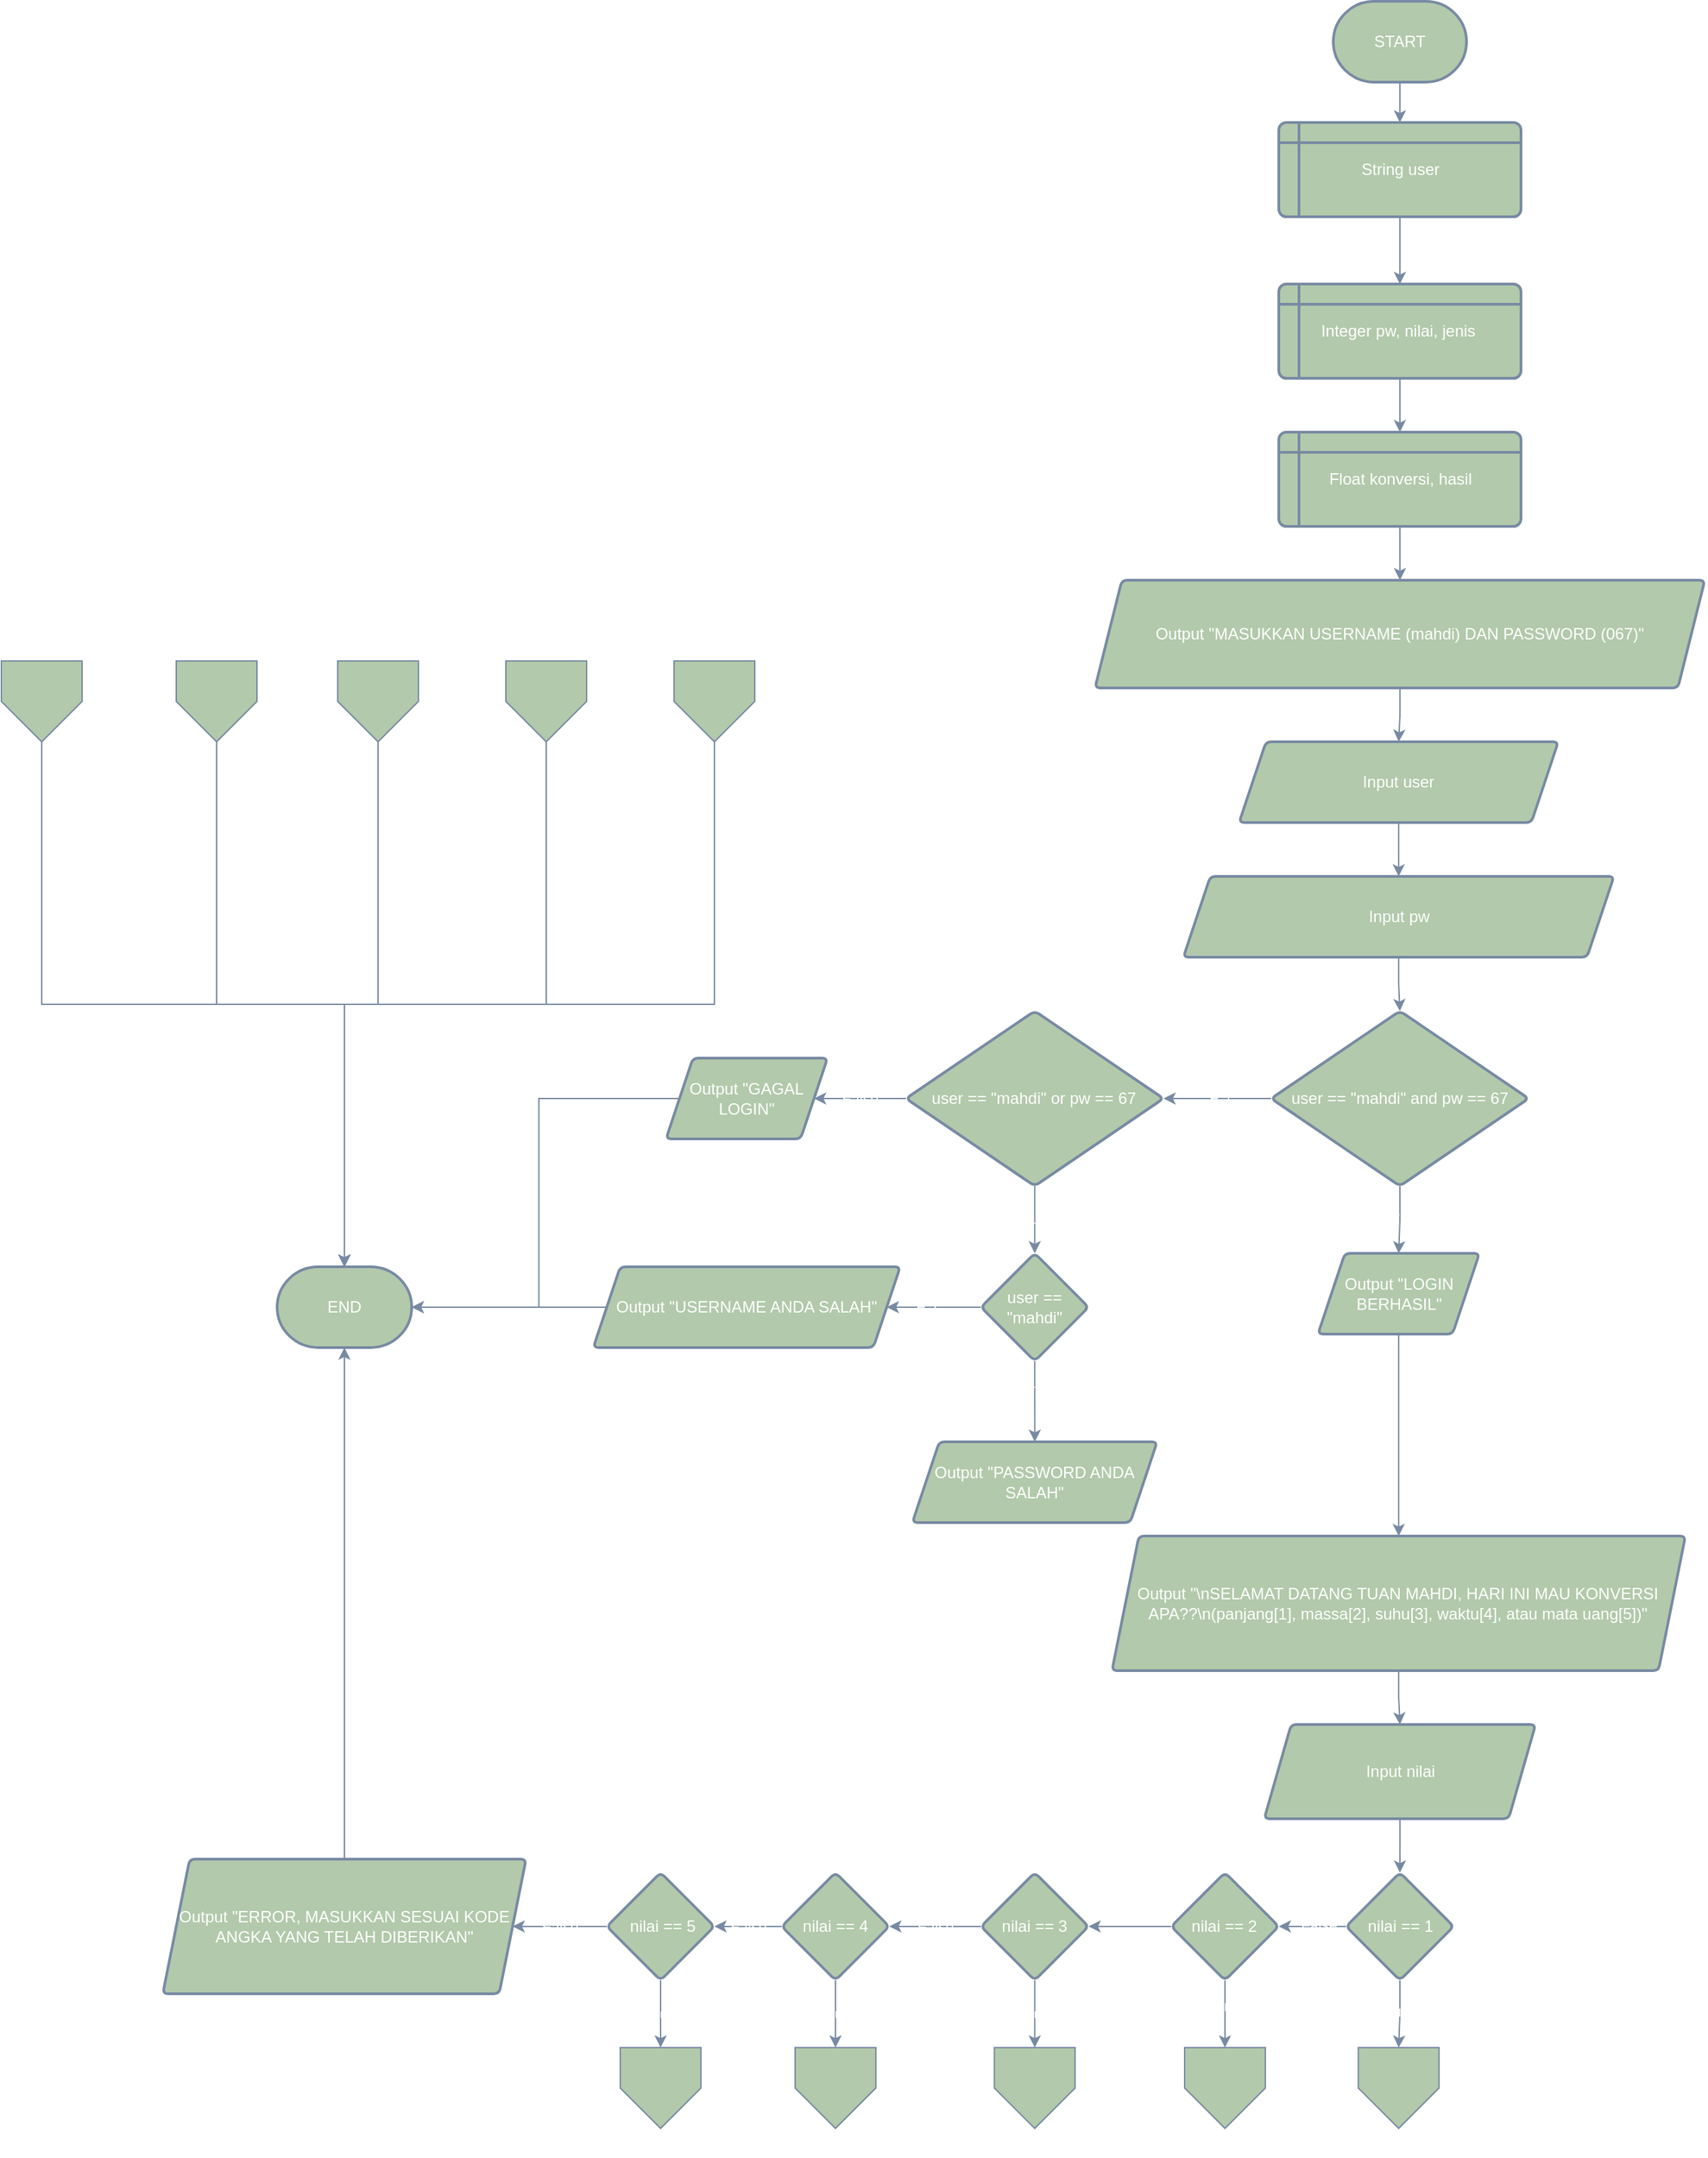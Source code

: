 <mxfile version="28.1.2" pages="6">
  <diagram name="Page-1" id="P17OO7sM2hCWd8uU3Go_">
    <mxGraphModel dx="1898" dy="795" grid="1" gridSize="10" guides="1" tooltips="1" connect="1" arrows="1" fold="1" page="1" pageScale="1" pageWidth="850" pageHeight="1100" math="0" shadow="0">
      <root>
        <mxCell id="0" />
        <mxCell id="1" parent="0" />
        <mxCell id="PrpbmcChhpaGvvCtiKrn-7" value="" style="edgeStyle=orthogonalEdgeStyle;rounded=0;orthogonalLoop=1;jettySize=auto;html=1;labelBackgroundColor=none;strokeColor=#788AA3;fontColor=#FFFFFF;" parent="1" source="PrpbmcChhpaGvvCtiKrn-1" target="PrpbmcChhpaGvvCtiKrn-6" edge="1">
          <mxGeometry relative="1" as="geometry" />
        </mxCell>
        <mxCell id="PrpbmcChhpaGvvCtiKrn-1" value="START" style="strokeWidth=2;html=1;shape=mxgraph.flowchart.terminator;whiteSpace=wrap;labelBackgroundColor=none;fillColor=#B2C9AB;strokeColor=#788AA3;fontColor=#FFFFFF;" parent="1" vertex="1">
          <mxGeometry x="160" y="30" width="99" height="60" as="geometry" />
        </mxCell>
        <mxCell id="PrpbmcChhpaGvvCtiKrn-10" value="" style="edgeStyle=orthogonalEdgeStyle;rounded=0;orthogonalLoop=1;jettySize=auto;html=1;labelBackgroundColor=none;strokeColor=#788AA3;fontColor=#FFFFFF;" parent="1" source="PrpbmcChhpaGvvCtiKrn-6" target="PrpbmcChhpaGvvCtiKrn-9" edge="1">
          <mxGeometry relative="1" as="geometry" />
        </mxCell>
        <mxCell id="PrpbmcChhpaGvvCtiKrn-6" value="String user" style="shape=internalStorage;whiteSpace=wrap;html=1;dx=15;dy=15;rounded=1;arcSize=8;strokeWidth=2;labelBackgroundColor=none;fillColor=#B2C9AB;strokeColor=#788AA3;fontColor=#FFFFFF;" parent="1" vertex="1">
          <mxGeometry x="119.5" y="120" width="180" height="70" as="geometry" />
        </mxCell>
        <mxCell id="PrpbmcChhpaGvvCtiKrn-12" value="" style="edgeStyle=orthogonalEdgeStyle;rounded=0;orthogonalLoop=1;jettySize=auto;html=1;labelBackgroundColor=none;strokeColor=#788AA3;fontColor=#FFFFFF;" parent="1" source="PrpbmcChhpaGvvCtiKrn-9" target="PrpbmcChhpaGvvCtiKrn-11" edge="1">
          <mxGeometry relative="1" as="geometry" />
        </mxCell>
        <mxCell id="PrpbmcChhpaGvvCtiKrn-9" value="Integer pw, nilai, jenis&amp;nbsp;" style="shape=internalStorage;whiteSpace=wrap;html=1;dx=15;dy=15;rounded=1;arcSize=8;strokeWidth=2;labelBackgroundColor=none;fillColor=#B2C9AB;strokeColor=#788AA3;fontColor=#FFFFFF;" parent="1" vertex="1">
          <mxGeometry x="119.5" y="240" width="180" height="70" as="geometry" />
        </mxCell>
        <mxCell id="PrpbmcChhpaGvvCtiKrn-14" value="" style="edgeStyle=orthogonalEdgeStyle;rounded=0;orthogonalLoop=1;jettySize=auto;html=1;labelBackgroundColor=none;strokeColor=#788AA3;fontColor=#FFFFFF;" parent="1" source="PrpbmcChhpaGvvCtiKrn-11" target="PrpbmcChhpaGvvCtiKrn-13" edge="1">
          <mxGeometry relative="1" as="geometry" />
        </mxCell>
        <mxCell id="PrpbmcChhpaGvvCtiKrn-11" value="Float konversi, hasil" style="shape=internalStorage;whiteSpace=wrap;html=1;dx=15;dy=15;rounded=1;arcSize=8;strokeWidth=2;labelBackgroundColor=none;fillColor=#B2C9AB;strokeColor=#788AA3;fontColor=#FFFFFF;" parent="1" vertex="1">
          <mxGeometry x="119.5" y="350" width="180" height="70" as="geometry" />
        </mxCell>
        <mxCell id="PrpbmcChhpaGvvCtiKrn-16" value="" style="edgeStyle=orthogonalEdgeStyle;rounded=0;orthogonalLoop=1;jettySize=auto;html=1;strokeColor=#788AA3;fontColor=#FFFFFF;fillColor=#B2C9AB;labelBackgroundColor=none;" parent="1" source="PrpbmcChhpaGvvCtiKrn-13" target="PrpbmcChhpaGvvCtiKrn-15" edge="1">
          <mxGeometry relative="1" as="geometry" />
        </mxCell>
        <mxCell id="PrpbmcChhpaGvvCtiKrn-13" value="Output &quot;MASUKKAN USERNAME (mahdi) DAN PASSWORD (067)&quot;" style="shape=parallelogram;perimeter=parallelogramPerimeter;whiteSpace=wrap;html=1;fixedSize=1;rounded=1;arcSize=8;strokeWidth=2;labelBackgroundColor=none;fillColor=#B2C9AB;strokeColor=#788AA3;fontColor=#FFFFFF;" parent="1" vertex="1">
          <mxGeometry x="-17.13" y="460" width="453.25" height="80" as="geometry" />
        </mxCell>
        <mxCell id="PrpbmcChhpaGvvCtiKrn-28" value="" style="edgeStyle=orthogonalEdgeStyle;rounded=0;orthogonalLoop=1;jettySize=auto;html=1;strokeColor=#788AA3;fontColor=#FFFFFF;fillColor=#B2C9AB;labelBackgroundColor=none;" parent="1" source="PrpbmcChhpaGvvCtiKrn-15" target="PrpbmcChhpaGvvCtiKrn-26" edge="1">
          <mxGeometry relative="1" as="geometry" />
        </mxCell>
        <mxCell id="PrpbmcChhpaGvvCtiKrn-15" value="Input user" style="shape=parallelogram;perimeter=parallelogramPerimeter;whiteSpace=wrap;html=1;fixedSize=1;fillColor=#B2C9AB;strokeColor=#788AA3;fontColor=#FFFFFF;rounded=1;arcSize=8;strokeWidth=2;labelBackgroundColor=none;" parent="1" vertex="1">
          <mxGeometry x="90" y="580" width="237.2" height="60" as="geometry" />
        </mxCell>
        <mxCell id="PrpbmcChhpaGvvCtiKrn-30" value="" style="edgeStyle=orthogonalEdgeStyle;rounded=0;orthogonalLoop=1;jettySize=auto;html=1;strokeColor=#788AA3;fontColor=#FFFFFF;fillColor=#B2C9AB;labelBackgroundColor=none;" parent="1" source="PrpbmcChhpaGvvCtiKrn-26" target="PrpbmcChhpaGvvCtiKrn-29" edge="1">
          <mxGeometry relative="1" as="geometry" />
        </mxCell>
        <mxCell id="PrpbmcChhpaGvvCtiKrn-26" value="Input pw" style="shape=parallelogram;perimeter=parallelogramPerimeter;whiteSpace=wrap;html=1;fixedSize=1;fillColor=#B2C9AB;strokeColor=#788AA3;fontColor=#FFFFFF;rounded=1;arcSize=8;strokeWidth=2;labelBackgroundColor=none;" parent="1" vertex="1">
          <mxGeometry x="48.6" y="680" width="320" height="60" as="geometry" />
        </mxCell>
        <mxCell id="PrpbmcChhpaGvvCtiKrn-32" value="" style="edgeStyle=orthogonalEdgeStyle;rounded=0;orthogonalLoop=1;jettySize=auto;html=1;strokeColor=#788AA3;fontColor=#FFFFFF;fillColor=#B2C9AB;labelBackgroundColor=none;" parent="1" source="PrpbmcChhpaGvvCtiKrn-29" target="PrpbmcChhpaGvvCtiKrn-31" edge="1">
          <mxGeometry relative="1" as="geometry" />
        </mxCell>
        <mxCell id="PrpbmcChhpaGvvCtiKrn-48" value="True" style="edgeLabel;html=1;align=center;verticalAlign=middle;resizable=0;points=[];strokeColor=#788AA3;fontColor=#FFFFFF;fillColor=#B2C9AB;labelBackgroundColor=none;" parent="PrpbmcChhpaGvvCtiKrn-32" vertex="1" connectable="0">
          <mxGeometry x="0.011" y="-2" relative="1" as="geometry">
            <mxPoint x="1" as="offset" />
          </mxGeometry>
        </mxCell>
        <mxCell id="PrpbmcChhpaGvvCtiKrn-34" value="" style="edgeStyle=orthogonalEdgeStyle;rounded=0;orthogonalLoop=1;jettySize=auto;html=1;strokeColor=#788AA3;fontColor=#FFFFFF;fillColor=#B2C9AB;labelBackgroundColor=none;" parent="1" source="PrpbmcChhpaGvvCtiKrn-29" target="PrpbmcChhpaGvvCtiKrn-33" edge="1">
          <mxGeometry relative="1" as="geometry" />
        </mxCell>
        <mxCell id="PrpbmcChhpaGvvCtiKrn-44" value="False" style="edgeLabel;html=1;align=center;verticalAlign=middle;resizable=0;points=[];strokeColor=#788AA3;fontColor=#FFFFFF;fillColor=#B2C9AB;labelBackgroundColor=none;" parent="PrpbmcChhpaGvvCtiKrn-34" vertex="1" connectable="0">
          <mxGeometry x="-0.132" y="3" relative="1" as="geometry">
            <mxPoint x="1" as="offset" />
          </mxGeometry>
        </mxCell>
        <mxCell id="PrpbmcChhpaGvvCtiKrn-29" value="user == &quot;mahdi&quot; and pw == 67" style="rhombus;whiteSpace=wrap;html=1;fillColor=#B2C9AB;strokeColor=#788AA3;fontColor=#FFFFFF;rounded=1;arcSize=8;strokeWidth=2;labelBackgroundColor=none;" parent="1" vertex="1">
          <mxGeometry x="113.8" y="780" width="191.4" height="130" as="geometry" />
        </mxCell>
        <mxCell id="PrpbmcChhpaGvvCtiKrn-50" value="" style="edgeStyle=orthogonalEdgeStyle;rounded=0;orthogonalLoop=1;jettySize=auto;html=1;strokeColor=#788AA3;fontColor=#FFFFFF;fillColor=#B2C9AB;labelBackgroundColor=none;" parent="1" source="PrpbmcChhpaGvvCtiKrn-31" target="PrpbmcChhpaGvvCtiKrn-49" edge="1">
          <mxGeometry relative="1" as="geometry" />
        </mxCell>
        <mxCell id="PrpbmcChhpaGvvCtiKrn-31" value="Output&amp;nbsp;&quot;LOGIN BERHASIL&quot;" style="shape=parallelogram;perimeter=parallelogramPerimeter;whiteSpace=wrap;html=1;fixedSize=1;fillColor=#B2C9AB;strokeColor=#788AA3;fontColor=#FFFFFF;rounded=1;arcSize=8;strokeWidth=2;labelBackgroundColor=none;" parent="1" vertex="1">
          <mxGeometry x="148.6" y="960" width="120" height="60" as="geometry" />
        </mxCell>
        <mxCell id="PrpbmcChhpaGvvCtiKrn-36" value="" style="edgeStyle=orthogonalEdgeStyle;rounded=0;orthogonalLoop=1;jettySize=auto;html=1;strokeColor=#788AA3;fontColor=#FFFFFF;fillColor=#B2C9AB;labelBackgroundColor=none;" parent="1" source="PrpbmcChhpaGvvCtiKrn-33" target="PrpbmcChhpaGvvCtiKrn-35" edge="1">
          <mxGeometry relative="1" as="geometry" />
        </mxCell>
        <mxCell id="PrpbmcChhpaGvvCtiKrn-45" value="True" style="edgeLabel;html=1;align=center;verticalAlign=middle;resizable=0;points=[];strokeColor=#788AA3;fontColor=#FFFFFF;fillColor=#B2C9AB;labelBackgroundColor=none;" parent="PrpbmcChhpaGvvCtiKrn-36" vertex="1" connectable="0">
          <mxGeometry x="-0.031" y="-2" relative="1" as="geometry">
            <mxPoint as="offset" />
          </mxGeometry>
        </mxCell>
        <mxCell id="PrpbmcChhpaGvvCtiKrn-43" value="False" style="edgeStyle=orthogonalEdgeStyle;rounded=0;orthogonalLoop=1;jettySize=auto;html=1;strokeColor=#788AA3;fontColor=#FFFFFF;fillColor=#B2C9AB;labelBackgroundColor=none;" parent="1" source="PrpbmcChhpaGvvCtiKrn-33" target="PrpbmcChhpaGvvCtiKrn-42" edge="1">
          <mxGeometry relative="1" as="geometry" />
        </mxCell>
        <mxCell id="PrpbmcChhpaGvvCtiKrn-33" value="user == &quot;mahdi&quot; or pw == 67" style="rhombus;whiteSpace=wrap;html=1;fillColor=#B2C9AB;strokeColor=#788AA3;fontColor=#FFFFFF;rounded=1;arcSize=8;strokeWidth=2;labelBackgroundColor=none;" parent="1" vertex="1">
          <mxGeometry x="-157.6" y="780" width="191.4" height="130" as="geometry" />
        </mxCell>
        <mxCell id="PrpbmcChhpaGvvCtiKrn-38" value="" style="edgeStyle=orthogonalEdgeStyle;rounded=0;orthogonalLoop=1;jettySize=auto;html=1;strokeColor=#788AA3;fontColor=#FFFFFF;fillColor=#B2C9AB;labelBackgroundColor=none;" parent="1" source="PrpbmcChhpaGvvCtiKrn-35" target="PrpbmcChhpaGvvCtiKrn-37" edge="1">
          <mxGeometry relative="1" as="geometry" />
        </mxCell>
        <mxCell id="PrpbmcChhpaGvvCtiKrn-47" value="True" style="edgeLabel;html=1;align=center;verticalAlign=middle;resizable=0;points=[];strokeColor=#788AA3;fontColor=#FFFFFF;fillColor=#B2C9AB;labelBackgroundColor=none;" parent="PrpbmcChhpaGvvCtiKrn-38" vertex="1" connectable="0">
          <mxGeometry x="-0.319" y="1" relative="1" as="geometry">
            <mxPoint as="offset" />
          </mxGeometry>
        </mxCell>
        <mxCell id="PrpbmcChhpaGvvCtiKrn-41" value="" style="edgeStyle=orthogonalEdgeStyle;rounded=0;orthogonalLoop=1;jettySize=auto;html=1;strokeColor=#788AA3;fontColor=#FFFFFF;fillColor=#B2C9AB;labelBackgroundColor=none;" parent="1" source="PrpbmcChhpaGvvCtiKrn-35" target="PrpbmcChhpaGvvCtiKrn-40" edge="1">
          <mxGeometry relative="1" as="geometry" />
        </mxCell>
        <mxCell id="PrpbmcChhpaGvvCtiKrn-46" value="False" style="edgeLabel;html=1;align=center;verticalAlign=middle;resizable=0;points=[];strokeColor=#788AA3;fontColor=#FFFFFF;fillColor=#B2C9AB;labelBackgroundColor=none;" parent="PrpbmcChhpaGvvCtiKrn-41" vertex="1" connectable="0">
          <mxGeometry x="-0.017" y="3" relative="1" as="geometry">
            <mxPoint x="-1" as="offset" />
          </mxGeometry>
        </mxCell>
        <mxCell id="PrpbmcChhpaGvvCtiKrn-35" value="user == &quot;mahdi&quot;" style="rhombus;whiteSpace=wrap;html=1;fillColor=#B2C9AB;strokeColor=#788AA3;fontColor=#FFFFFF;rounded=1;arcSize=8;strokeWidth=2;labelBackgroundColor=none;" parent="1" vertex="1">
          <mxGeometry x="-101.9" y="960" width="80" height="80" as="geometry" />
        </mxCell>
        <mxCell id="PrpbmcChhpaGvvCtiKrn-37" value="Output &quot;PASSWORD ANDA SALAH&quot;" style="shape=parallelogram;perimeter=parallelogramPerimeter;whiteSpace=wrap;html=1;fixedSize=1;fillColor=#B2C9AB;strokeColor=#788AA3;fontColor=#FFFFFF;rounded=1;arcSize=8;strokeWidth=2;labelBackgroundColor=none;" parent="1" vertex="1">
          <mxGeometry x="-152.85" y="1100" width="181.9" height="60" as="geometry" />
        </mxCell>
        <mxCell id="M4-freNH2Fd-pr6AAWjq-4" value="" style="edgeStyle=orthogonalEdgeStyle;rounded=0;orthogonalLoop=1;jettySize=auto;html=1;labelBackgroundColor=none;strokeColor=#788AA3;fontColor=#FFFFFF;" parent="1" source="PrpbmcChhpaGvvCtiKrn-40" target="M4-freNH2Fd-pr6AAWjq-2" edge="1">
          <mxGeometry relative="1" as="geometry" />
        </mxCell>
        <mxCell id="PrpbmcChhpaGvvCtiKrn-40" value="Output&amp;nbsp;&quot;USERNAME ANDA SALAH&quot;" style="shape=parallelogram;perimeter=parallelogramPerimeter;whiteSpace=wrap;html=1;fixedSize=1;fillColor=#B2C9AB;strokeColor=#788AA3;fontColor=#FFFFFF;rounded=1;arcSize=8;strokeWidth=2;labelBackgroundColor=none;" parent="1" vertex="1">
          <mxGeometry x="-390" y="970" width="228.1" height="60" as="geometry" />
        </mxCell>
        <mxCell id="PrpbmcChhpaGvvCtiKrn-42" value="Output&amp;nbsp;&quot;GAGAL LOGIN&quot;" style="shape=parallelogram;perimeter=parallelogramPerimeter;whiteSpace=wrap;html=1;fixedSize=1;fillColor=#B2C9AB;strokeColor=#788AA3;fontColor=#FFFFFF;rounded=1;arcSize=8;strokeWidth=2;labelBackgroundColor=none;" parent="1" vertex="1">
          <mxGeometry x="-335.95" y="815" width="120" height="60" as="geometry" />
        </mxCell>
        <mxCell id="odY-lXCMqsISMrXnC70j-2" value="" style="edgeStyle=orthogonalEdgeStyle;rounded=0;orthogonalLoop=1;jettySize=auto;html=1;strokeColor=#788AA3;fontColor=#FFFFFF;fillColor=#B2C9AB;labelBackgroundColor=none;" parent="1" source="PrpbmcChhpaGvvCtiKrn-49" target="odY-lXCMqsISMrXnC70j-1" edge="1">
          <mxGeometry relative="1" as="geometry" />
        </mxCell>
        <mxCell id="PrpbmcChhpaGvvCtiKrn-49" value="Output&amp;nbsp;&quot;\nSELAMAT DATANG TUAN MAHDI, HARI INI MAU KONVERSI APA??\n(panjang[1], massa[2], suhu[3], waktu[4], atau mata uang[5])&quot;" style="shape=parallelogram;perimeter=parallelogramPerimeter;whiteSpace=wrap;html=1;fixedSize=1;fillColor=#B2C9AB;strokeColor=#788AA3;fontColor=#FFFFFF;rounded=1;arcSize=8;strokeWidth=2;labelBackgroundColor=none;" parent="1" vertex="1">
          <mxGeometry x="-4.5" y="1170" width="426.2" height="100" as="geometry" />
        </mxCell>
        <mxCell id="odY-lXCMqsISMrXnC70j-6" value="" style="edgeStyle=orthogonalEdgeStyle;rounded=0;orthogonalLoop=1;jettySize=auto;html=1;strokeColor=#788AA3;fontColor=#FFFFFF;fillColor=#B2C9AB;labelBackgroundColor=none;" parent="1" source="odY-lXCMqsISMrXnC70j-1" target="odY-lXCMqsISMrXnC70j-5" edge="1">
          <mxGeometry relative="1" as="geometry" />
        </mxCell>
        <mxCell id="odY-lXCMqsISMrXnC70j-1" value="Input&amp;nbsp;nilai" style="shape=parallelogram;perimeter=parallelogramPerimeter;whiteSpace=wrap;html=1;fixedSize=1;fillColor=#B2C9AB;strokeColor=#788AA3;fontColor=#FFFFFF;rounded=1;arcSize=8;strokeWidth=2;labelBackgroundColor=none;" parent="1" vertex="1">
          <mxGeometry x="108.68" y="1310" width="201.65" height="70" as="geometry" />
        </mxCell>
        <mxCell id="odY-lXCMqsISMrXnC70j-8" value="" style="edgeStyle=orthogonalEdgeStyle;rounded=0;orthogonalLoop=1;jettySize=auto;html=1;strokeColor=#788AA3;fontColor=#FFFFFF;fillColor=#B2C9AB;labelBackgroundColor=none;" parent="1" source="odY-lXCMqsISMrXnC70j-5" target="odY-lXCMqsISMrXnC70j-7" edge="1">
          <mxGeometry relative="1" as="geometry" />
        </mxCell>
        <mxCell id="odY-lXCMqsISMrXnC70j-31" value="True" style="edgeLabel;html=1;align=center;verticalAlign=middle;resizable=0;points=[];strokeColor=#788AA3;fontColor=#FFFFFF;fillColor=#B2C9AB;labelBackgroundColor=none;" parent="odY-lXCMqsISMrXnC70j-8" vertex="1" connectable="0">
          <mxGeometry x="-0.128" y="-5" relative="1" as="geometry">
            <mxPoint y="1" as="offset" />
          </mxGeometry>
        </mxCell>
        <mxCell id="odY-lXCMqsISMrXnC70j-11" value="" style="edgeStyle=orthogonalEdgeStyle;rounded=0;orthogonalLoop=1;jettySize=auto;html=1;strokeColor=#788AA3;fontColor=#FFFFFF;fillColor=#B2C9AB;labelBackgroundColor=none;" parent="1" source="odY-lXCMqsISMrXnC70j-5" target="odY-lXCMqsISMrXnC70j-10" edge="1">
          <mxGeometry relative="1" as="geometry" />
        </mxCell>
        <mxCell id="odY-lXCMqsISMrXnC70j-32" value="False" style="edgeLabel;html=1;align=center;verticalAlign=middle;resizable=0;points=[];strokeColor=#788AA3;fontColor=#FFFFFF;fillColor=#B2C9AB;labelBackgroundColor=none;" parent="odY-lXCMqsISMrXnC70j-11" vertex="1" connectable="0">
          <mxGeometry x="-0.18" y="-1" relative="1" as="geometry">
            <mxPoint as="offset" />
          </mxGeometry>
        </mxCell>
        <mxCell id="odY-lXCMqsISMrXnC70j-5" value="nilai == 1" style="rhombus;whiteSpace=wrap;html=1;fillColor=#B2C9AB;strokeColor=#788AA3;fontColor=#FFFFFF;rounded=1;arcSize=8;strokeWidth=2;labelBackgroundColor=none;" parent="1" vertex="1">
          <mxGeometry x="169.505" y="1420" width="80" height="80" as="geometry" />
        </mxCell>
        <mxCell id="odY-lXCMqsISMrXnC70j-7" value="A" style="verticalLabelPosition=bottom;verticalAlign=top;html=1;shape=offPageConnector;rounded=0;size=0.5;strokeColor=#788AA3;fontColor=#FFFFFF;fillColor=#B2C9AB;labelBackgroundColor=none;" parent="1" vertex="1">
          <mxGeometry x="178.6" y="1550" width="60" height="60" as="geometry" />
        </mxCell>
        <mxCell id="odY-lXCMqsISMrXnC70j-13" value="" style="edgeStyle=orthogonalEdgeStyle;rounded=0;orthogonalLoop=1;jettySize=auto;html=1;strokeColor=#788AA3;fontColor=#FFFFFF;fillColor=#B2C9AB;labelBackgroundColor=none;" parent="1" source="odY-lXCMqsISMrXnC70j-10" target="odY-lXCMqsISMrXnC70j-12" edge="1">
          <mxGeometry relative="1" as="geometry" />
        </mxCell>
        <mxCell id="odY-lXCMqsISMrXnC70j-33" value="True" style="edgeLabel;html=1;align=center;verticalAlign=middle;resizable=0;points=[];strokeColor=#788AA3;fontColor=#FFFFFF;fillColor=#B2C9AB;labelBackgroundColor=none;" parent="odY-lXCMqsISMrXnC70j-13" vertex="1" connectable="0">
          <mxGeometry x="-0.247" y="3" relative="1" as="geometry">
            <mxPoint as="offset" />
          </mxGeometry>
        </mxCell>
        <mxCell id="odY-lXCMqsISMrXnC70j-17" value="" style="edgeStyle=orthogonalEdgeStyle;rounded=0;orthogonalLoop=1;jettySize=auto;html=1;strokeColor=#788AA3;fontColor=#FFFFFF;fillColor=#B2C9AB;labelBackgroundColor=none;" parent="1" source="odY-lXCMqsISMrXnC70j-10" target="odY-lXCMqsISMrXnC70j-16" edge="1">
          <mxGeometry relative="1" as="geometry" />
        </mxCell>
        <mxCell id="odY-lXCMqsISMrXnC70j-36" value="False" style="edgeLabel;html=1;align=center;verticalAlign=middle;resizable=0;points=[];strokeColor=#788AA3;fontColor=#FFFFFF;fillColor=#B2C9AB;labelBackgroundColor=none;" parent="odY-lXCMqsISMrXnC70j-17" vertex="1" connectable="0">
          <mxGeometry x="-0.327" y="-5" relative="1" as="geometry">
            <mxPoint as="offset" />
          </mxGeometry>
        </mxCell>
        <mxCell id="odY-lXCMqsISMrXnC70j-10" value="nilai == 2" style="rhombus;whiteSpace=wrap;html=1;fillColor=#B2C9AB;strokeColor=#788AA3;fontColor=#FFFFFF;rounded=1;arcSize=8;strokeWidth=2;labelBackgroundColor=none;" parent="1" vertex="1">
          <mxGeometry x="39.495" y="1420" width="80" height="80" as="geometry" />
        </mxCell>
        <mxCell id="odY-lXCMqsISMrXnC70j-12" value="B" style="verticalLabelPosition=bottom;verticalAlign=top;html=1;shape=offPageConnector;rounded=0;size=0.5;strokeColor=#788AA3;fontColor=#FFFFFF;fillColor=#B2C9AB;labelBackgroundColor=none;" parent="1" vertex="1">
          <mxGeometry x="49.5" y="1550" width="60" height="60" as="geometry" />
        </mxCell>
        <mxCell id="odY-lXCMqsISMrXnC70j-19" value="False" style="edgeStyle=orthogonalEdgeStyle;rounded=0;orthogonalLoop=1;jettySize=auto;html=1;strokeColor=#788AA3;fontColor=#FFFFFF;fillColor=#B2C9AB;labelBackgroundColor=none;" parent="1" source="odY-lXCMqsISMrXnC70j-16" target="odY-lXCMqsISMrXnC70j-18" edge="1">
          <mxGeometry relative="1" as="geometry" />
        </mxCell>
        <mxCell id="odY-lXCMqsISMrXnC70j-28" value="True" style="edgeStyle=orthogonalEdgeStyle;rounded=0;orthogonalLoop=1;jettySize=auto;html=1;strokeColor=#788AA3;fontColor=#FFFFFF;fillColor=#B2C9AB;labelBackgroundColor=none;" parent="1" source="odY-lXCMqsISMrXnC70j-16" target="odY-lXCMqsISMrXnC70j-25" edge="1">
          <mxGeometry relative="1" as="geometry" />
        </mxCell>
        <mxCell id="odY-lXCMqsISMrXnC70j-16" value="nilai == 3" style="rhombus;whiteSpace=wrap;html=1;fillColor=#B2C9AB;strokeColor=#788AA3;fontColor=#FFFFFF;rounded=1;arcSize=8;strokeWidth=2;labelBackgroundColor=none;" parent="1" vertex="1">
          <mxGeometry x="-101.895" y="1420" width="80" height="80" as="geometry" />
        </mxCell>
        <mxCell id="odY-lXCMqsISMrXnC70j-21" value="False" style="edgeStyle=orthogonalEdgeStyle;rounded=0;orthogonalLoop=1;jettySize=auto;html=1;strokeColor=#788AA3;fontColor=#FFFFFF;fillColor=#B2C9AB;labelBackgroundColor=none;" parent="1" source="odY-lXCMqsISMrXnC70j-18" target="odY-lXCMqsISMrXnC70j-20" edge="1">
          <mxGeometry relative="1" as="geometry" />
        </mxCell>
        <mxCell id="odY-lXCMqsISMrXnC70j-29" value="True" style="edgeStyle=orthogonalEdgeStyle;rounded=0;orthogonalLoop=1;jettySize=auto;html=1;strokeColor=#788AA3;fontColor=#FFFFFF;fillColor=#B2C9AB;labelBackgroundColor=none;" parent="1" source="odY-lXCMqsISMrXnC70j-18" target="odY-lXCMqsISMrXnC70j-26" edge="1">
          <mxGeometry relative="1" as="geometry" />
        </mxCell>
        <mxCell id="odY-lXCMqsISMrXnC70j-18" value="nilai == 4" style="rhombus;whiteSpace=wrap;html=1;fillColor=#B2C9AB;strokeColor=#788AA3;fontColor=#FFFFFF;rounded=1;arcSize=8;strokeWidth=2;labelBackgroundColor=none;" parent="1" vertex="1">
          <mxGeometry x="-250.005" y="1420" width="80" height="80" as="geometry" />
        </mxCell>
        <mxCell id="odY-lXCMqsISMrXnC70j-24" value="False" style="edgeStyle=orthogonalEdgeStyle;rounded=0;orthogonalLoop=1;jettySize=auto;html=1;strokeColor=#788AA3;fontColor=#FFFFFF;fillColor=#B2C9AB;labelBackgroundColor=none;" parent="1" source="odY-lXCMqsISMrXnC70j-20" target="odY-lXCMqsISMrXnC70j-23" edge="1">
          <mxGeometry relative="1" as="geometry" />
        </mxCell>
        <mxCell id="odY-lXCMqsISMrXnC70j-30" value="True" style="edgeStyle=orthogonalEdgeStyle;rounded=0;orthogonalLoop=1;jettySize=auto;html=1;strokeColor=#788AA3;fontColor=#FFFFFF;fillColor=#B2C9AB;labelBackgroundColor=none;" parent="1" source="odY-lXCMqsISMrXnC70j-20" target="odY-lXCMqsISMrXnC70j-27" edge="1">
          <mxGeometry relative="1" as="geometry" />
        </mxCell>
        <mxCell id="odY-lXCMqsISMrXnC70j-20" value="&amp;nbsp;nilai == 5" style="rhombus;whiteSpace=wrap;html=1;fillColor=#B2C9AB;strokeColor=#788AA3;fontColor=#FFFFFF;rounded=1;arcSize=8;strokeWidth=2;labelBackgroundColor=none;" parent="1" vertex="1">
          <mxGeometry x="-379.995" y="1420" width="80" height="80" as="geometry" />
        </mxCell>
        <mxCell id="odY-lXCMqsISMrXnC70j-23" value="Output&amp;nbsp;&quot;ERROR, MASUKKAN SESUAI KODE ANGKA YANG TELAH DIBERIKAN&quot;" style="shape=parallelogram;perimeter=parallelogramPerimeter;whiteSpace=wrap;html=1;fixedSize=1;fillColor=#B2C9AB;strokeColor=#788AA3;fontColor=#FFFFFF;rounded=1;arcSize=8;strokeWidth=2;labelBackgroundColor=none;" parent="1" vertex="1">
          <mxGeometry x="-710" y="1410" width="270" height="100" as="geometry" />
        </mxCell>
        <mxCell id="odY-lXCMqsISMrXnC70j-25" value="C" style="verticalLabelPosition=bottom;verticalAlign=top;html=1;shape=offPageConnector;rounded=0;size=0.5;strokeColor=#788AA3;fontColor=#FFFFFF;fillColor=#B2C9AB;labelBackgroundColor=none;" parent="1" vertex="1">
          <mxGeometry x="-91.9" y="1550" width="60" height="60" as="geometry" />
        </mxCell>
        <mxCell id="odY-lXCMqsISMrXnC70j-26" value="D" style="verticalLabelPosition=bottom;verticalAlign=top;html=1;shape=offPageConnector;rounded=0;size=0.5;strokeColor=#788AA3;fontColor=#FFFFFF;fillColor=#B2C9AB;labelBackgroundColor=none;" parent="1" vertex="1">
          <mxGeometry x="-240.01" y="1550" width="60" height="60" as="geometry" />
        </mxCell>
        <mxCell id="odY-lXCMqsISMrXnC70j-27" value="E" style="verticalLabelPosition=bottom;verticalAlign=top;html=1;shape=offPageConnector;rounded=0;size=0.5;strokeColor=#788AA3;fontColor=#FFFFFF;fillColor=#B2C9AB;labelBackgroundColor=none;" parent="1" vertex="1">
          <mxGeometry x="-370" y="1550" width="60" height="60" as="geometry" />
        </mxCell>
        <mxCell id="M4-freNH2Fd-pr6AAWjq-2" value="END" style="strokeWidth=2;html=1;shape=mxgraph.flowchart.terminator;whiteSpace=wrap;labelBackgroundColor=none;fillColor=#B2C9AB;strokeColor=#788AA3;fontColor=#FFFFFF;" parent="1" vertex="1">
          <mxGeometry x="-625" y="970" width="100" height="60" as="geometry" />
        </mxCell>
        <mxCell id="M4-freNH2Fd-pr6AAWjq-3" style="edgeStyle=orthogonalEdgeStyle;rounded=0;orthogonalLoop=1;jettySize=auto;html=1;exitX=0.5;exitY=0;exitDx=0;exitDy=0;entryX=0.5;entryY=1;entryDx=0;entryDy=0;entryPerimeter=0;labelBackgroundColor=none;strokeColor=#788AA3;fontColor=#FFFFFF;" parent="1" source="odY-lXCMqsISMrXnC70j-23" target="M4-freNH2Fd-pr6AAWjq-2" edge="1">
          <mxGeometry relative="1" as="geometry" />
        </mxCell>
        <mxCell id="M4-freNH2Fd-pr6AAWjq-5" style="edgeStyle=orthogonalEdgeStyle;rounded=0;orthogonalLoop=1;jettySize=auto;html=1;exitX=0;exitY=0.5;exitDx=0;exitDy=0;entryX=1;entryY=0.5;entryDx=0;entryDy=0;entryPerimeter=0;labelBackgroundColor=none;strokeColor=#788AA3;fontColor=#FFFFFF;" parent="1" source="PrpbmcChhpaGvvCtiKrn-42" target="M4-freNH2Fd-pr6AAWjq-2" edge="1">
          <mxGeometry relative="1" as="geometry" />
        </mxCell>
        <mxCell id="M4-freNH2Fd-pr6AAWjq-6" value="F" style="verticalLabelPosition=bottom;verticalAlign=top;html=1;shape=offPageConnector;rounded=0;size=0.5;labelBackgroundColor=none;fillColor=#B2C9AB;strokeColor=#788AA3;fontColor=#FFFFFF;" parent="1" vertex="1">
          <mxGeometry x="-830" y="520" width="60" height="60" as="geometry" />
        </mxCell>
        <mxCell id="M4-freNH2Fd-pr6AAWjq-7" value="G" style="verticalLabelPosition=bottom;verticalAlign=top;html=1;shape=offPageConnector;rounded=0;size=0.5;labelBackgroundColor=none;fillColor=#B2C9AB;strokeColor=#788AA3;fontColor=#FFFFFF;" parent="1" vertex="1">
          <mxGeometry x="-700" y="520" width="60" height="60" as="geometry" />
        </mxCell>
        <mxCell id="M4-freNH2Fd-pr6AAWjq-8" value="H" style="verticalLabelPosition=bottom;verticalAlign=top;html=1;shape=offPageConnector;rounded=0;size=0.5;labelBackgroundColor=none;fillColor=#B2C9AB;strokeColor=#788AA3;fontColor=#FFFFFF;" parent="1" vertex="1">
          <mxGeometry x="-580" y="520" width="60" height="60" as="geometry" />
        </mxCell>
        <mxCell id="M4-freNH2Fd-pr6AAWjq-9" value="I" style="verticalLabelPosition=bottom;verticalAlign=top;html=1;shape=offPageConnector;rounded=0;size=0.5;labelBackgroundColor=none;fillColor=#B2C9AB;strokeColor=#788AA3;fontColor=#FFFFFF;" parent="1" vertex="1">
          <mxGeometry x="-455" y="520" width="60" height="60" as="geometry" />
        </mxCell>
        <mxCell id="M4-freNH2Fd-pr6AAWjq-10" value="J" style="verticalLabelPosition=bottom;verticalAlign=top;html=1;shape=offPageConnector;rounded=0;size=0.5;labelBackgroundColor=none;fillColor=#B2C9AB;strokeColor=#788AA3;fontColor=#FFFFFF;" parent="1" vertex="1">
          <mxGeometry x="-330" y="520" width="60" height="60" as="geometry" />
        </mxCell>
        <mxCell id="8BlbQH4qUDVWQJDnib34-1" style="edgeStyle=orthogonalEdgeStyle;rounded=0;orthogonalLoop=1;jettySize=auto;html=1;exitX=0.5;exitY=1;exitDx=0;exitDy=0;entryX=0.5;entryY=0;entryDx=0;entryDy=0;entryPerimeter=0;labelBackgroundColor=none;strokeColor=#788AA3;fontColor=#FFFFFF;" parent="1" source="M4-freNH2Fd-pr6AAWjq-6" target="M4-freNH2Fd-pr6AAWjq-2" edge="1">
          <mxGeometry relative="1" as="geometry" />
        </mxCell>
        <mxCell id="8BlbQH4qUDVWQJDnib34-3" style="edgeStyle=orthogonalEdgeStyle;rounded=0;orthogonalLoop=1;jettySize=auto;html=1;exitX=0.5;exitY=1;exitDx=0;exitDy=0;entryX=0.5;entryY=0;entryDx=0;entryDy=0;entryPerimeter=0;labelBackgroundColor=none;strokeColor=#788AA3;fontColor=#FFFFFF;" parent="1" source="M4-freNH2Fd-pr6AAWjq-7" target="M4-freNH2Fd-pr6AAWjq-2" edge="1">
          <mxGeometry relative="1" as="geometry" />
        </mxCell>
        <mxCell id="8BlbQH4qUDVWQJDnib34-5" style="edgeStyle=orthogonalEdgeStyle;rounded=0;orthogonalLoop=1;jettySize=auto;html=1;exitX=0.5;exitY=1;exitDx=0;exitDy=0;entryX=0.5;entryY=0;entryDx=0;entryDy=0;entryPerimeter=0;labelBackgroundColor=none;strokeColor=#788AA3;fontColor=#FFFFFF;" parent="1" source="M4-freNH2Fd-pr6AAWjq-8" target="M4-freNH2Fd-pr6AAWjq-2" edge="1">
          <mxGeometry relative="1" as="geometry" />
        </mxCell>
        <mxCell id="8BlbQH4qUDVWQJDnib34-6" style="edgeStyle=orthogonalEdgeStyle;rounded=0;orthogonalLoop=1;jettySize=auto;html=1;exitX=0.5;exitY=1;exitDx=0;exitDy=0;entryX=0.5;entryY=0;entryDx=0;entryDy=0;entryPerimeter=0;labelBackgroundColor=none;strokeColor=#788AA3;fontColor=#FFFFFF;" parent="1" source="M4-freNH2Fd-pr6AAWjq-9" target="M4-freNH2Fd-pr6AAWjq-2" edge="1">
          <mxGeometry relative="1" as="geometry" />
        </mxCell>
        <mxCell id="8BlbQH4qUDVWQJDnib34-8" style="edgeStyle=orthogonalEdgeStyle;rounded=0;orthogonalLoop=1;jettySize=auto;html=1;exitX=0.5;exitY=1;exitDx=0;exitDy=0;entryX=0.5;entryY=0;entryDx=0;entryDy=0;entryPerimeter=0;labelBackgroundColor=none;strokeColor=#788AA3;fontColor=#FFFFFF;" parent="1" source="M4-freNH2Fd-pr6AAWjq-10" target="M4-freNH2Fd-pr6AAWjq-2" edge="1">
          <mxGeometry relative="1" as="geometry" />
        </mxCell>
      </root>
    </mxGraphModel>
  </diagram>
  <diagram id="frhxGvVo44j4nwSeql0b" name="Page-2">
    <mxGraphModel dx="1636" dy="596" grid="1" gridSize="10" guides="1" tooltips="1" connect="1" arrows="1" fold="1" page="1" pageScale="1" pageWidth="850" pageHeight="1100" math="0" shadow="0">
      <root>
        <mxCell id="0" />
        <mxCell id="1" parent="0" />
        <mxCell id="9h8VNIxQ_To9ntCeQzjr-3" value="" style="edgeStyle=orthogonalEdgeStyle;rounded=0;orthogonalLoop=1;jettySize=auto;html=1;strokeColor=#788AA3;fontColor=#FFFFFF;fillColor=#B2C9AB;labelBackgroundColor=none;" parent="1" source="9h8VNIxQ_To9ntCeQzjr-1" target="9h8VNIxQ_To9ntCeQzjr-2" edge="1">
          <mxGeometry relative="1" as="geometry" />
        </mxCell>
        <mxCell id="9h8VNIxQ_To9ntCeQzjr-1" value="A" style="verticalLabelPosition=bottom;verticalAlign=top;html=1;shape=offPageConnector;rounded=0;size=0.5;strokeColor=#788AA3;fontColor=#FFFFFF;fillColor=#B2C9AB;labelBackgroundColor=none;" parent="1" vertex="1">
          <mxGeometry x="375" y="90" width="60" height="60" as="geometry" />
        </mxCell>
        <mxCell id="9h8VNIxQ_To9ntCeQzjr-5" value="" style="edgeStyle=orthogonalEdgeStyle;rounded=0;orthogonalLoop=1;jettySize=auto;html=1;strokeColor=#788AA3;fontColor=#FFFFFF;fillColor=#B2C9AB;labelBackgroundColor=none;" parent="1" source="9h8VNIxQ_To9ntCeQzjr-2" target="9h8VNIxQ_To9ntCeQzjr-4" edge="1">
          <mxGeometry relative="1" as="geometry" />
        </mxCell>
        <mxCell id="9h8VNIxQ_To9ntCeQzjr-2" value="Output&amp;nbsp;&quot;|PILIHAN KONVERSI PANJANG|&quot;" style="shape=parallelogram;perimeter=parallelogramPerimeter;whiteSpace=wrap;html=1;fixedSize=1;verticalAlign=top;fillColor=#B2C9AB;strokeColor=#788AA3;fontColor=#FFFFFF;rounded=0;labelBackgroundColor=none;" parent="1" vertex="1">
          <mxGeometry x="305.87" y="200" width="197" height="50" as="geometry" />
        </mxCell>
        <mxCell id="9h8VNIxQ_To9ntCeQzjr-8" value="" style="edgeStyle=orthogonalEdgeStyle;rounded=0;orthogonalLoop=1;jettySize=auto;html=1;strokeColor=#788AA3;fontColor=#FFFFFF;fillColor=#B2C9AB;labelBackgroundColor=none;" parent="1" source="9h8VNIxQ_To9ntCeQzjr-4" target="9h8VNIxQ_To9ntCeQzjr-6" edge="1">
          <mxGeometry relative="1" as="geometry" />
        </mxCell>
        <mxCell id="9h8VNIxQ_To9ntCeQzjr-4" value="Output&amp;nbsp;&quot; feet&amp;nbsp; &amp;nbsp; &amp;nbsp; &amp;nbsp; &amp;gt;&amp;gt; meter&amp;nbsp; &amp;nbsp; {1}&quot;" style="shape=parallelogram;perimeter=parallelogramPerimeter;whiteSpace=wrap;html=1;fixedSize=1;verticalAlign=top;fillColor=#B2C9AB;strokeColor=#788AA3;fontColor=#FFFFFF;rounded=0;labelBackgroundColor=none;" parent="1" vertex="1">
          <mxGeometry x="298.25" y="280" width="214.5" height="30" as="geometry" />
        </mxCell>
        <mxCell id="9h8VNIxQ_To9ntCeQzjr-9" value="" style="edgeStyle=orthogonalEdgeStyle;rounded=0;orthogonalLoop=1;jettySize=auto;html=1;strokeColor=#788AA3;fontColor=#FFFFFF;fillColor=#B2C9AB;labelBackgroundColor=none;" parent="1" source="9h8VNIxQ_To9ntCeQzjr-6" target="9h8VNIxQ_To9ntCeQzjr-7" edge="1">
          <mxGeometry relative="1" as="geometry" />
        </mxCell>
        <mxCell id="9h8VNIxQ_To9ntCeQzjr-6" value="Output&amp;nbsp;&quot; kilometer&amp;nbsp; &amp;nbsp;&amp;gt;&amp;gt; meter&amp;nbsp; &amp;nbsp; {2}&quot;" style="shape=parallelogram;perimeter=parallelogramPerimeter;whiteSpace=wrap;html=1;fixedSize=1;verticalAlign=top;fillColor=#B2C9AB;strokeColor=#788AA3;fontColor=#FFFFFF;rounded=0;labelBackgroundColor=none;" parent="1" vertex="1">
          <mxGeometry x="293" y="340" width="225" height="30" as="geometry" />
        </mxCell>
        <mxCell id="9h8VNIxQ_To9ntCeQzjr-11" value="" style="edgeStyle=orthogonalEdgeStyle;rounded=0;orthogonalLoop=1;jettySize=auto;html=1;strokeColor=#788AA3;fontColor=#FFFFFF;fillColor=#B2C9AB;labelBackgroundColor=none;" parent="1" source="9h8VNIxQ_To9ntCeQzjr-7" target="9h8VNIxQ_To9ntCeQzjr-10" edge="1">
          <mxGeometry relative="1" as="geometry" />
        </mxCell>
        <mxCell id="9h8VNIxQ_To9ntCeQzjr-7" value="Output&amp;nbsp;&quot; centimeter&amp;nbsp; &amp;gt;&amp;gt; meter&amp;nbsp; &amp;nbsp; {3}&quot;" style="shape=parallelogram;perimeter=parallelogramPerimeter;whiteSpace=wrap;html=1;fixedSize=1;verticalAlign=top;fillColor=#B2C9AB;strokeColor=#788AA3;fontColor=#FFFFFF;rounded=0;labelBackgroundColor=none;" parent="1" vertex="1">
          <mxGeometry x="328" y="400" width="155" height="40" as="geometry" />
        </mxCell>
        <mxCell id="9h8VNIxQ_To9ntCeQzjr-13" value="" style="edgeStyle=orthogonalEdgeStyle;rounded=0;orthogonalLoop=1;jettySize=auto;html=1;strokeColor=#788AA3;fontColor=#FFFFFF;fillColor=#B2C9AB;labelBackgroundColor=none;" parent="1" source="9h8VNIxQ_To9ntCeQzjr-10" edge="1">
          <mxGeometry relative="1" as="geometry">
            <mxPoint x="405" y="570.0" as="targetPoint" />
          </mxGeometry>
        </mxCell>
        <mxCell id="9h8VNIxQ_To9ntCeQzjr-10" value="Input&amp;nbsp;jenis" style="shape=parallelogram;perimeter=parallelogramPerimeter;whiteSpace=wrap;html=1;fixedSize=1;verticalAlign=top;fillColor=#B2C9AB;strokeColor=#788AA3;fontColor=#FFFFFF;rounded=0;labelBackgroundColor=none;" parent="1" vertex="1">
          <mxGeometry x="344" y="490" width="123" height="30" as="geometry" />
        </mxCell>
        <mxCell id="9h8VNIxQ_To9ntCeQzjr-16" value="False" style="edgeStyle=orthogonalEdgeStyle;rounded=0;orthogonalLoop=1;jettySize=auto;html=1;strokeColor=#788AA3;fontColor=#FFFFFF;fillColor=#B2C9AB;labelBackgroundColor=none;" parent="1" source="9h8VNIxQ_To9ntCeQzjr-14" target="9h8VNIxQ_To9ntCeQzjr-15" edge="1">
          <mxGeometry relative="1" as="geometry" />
        </mxCell>
        <mxCell id="9h8VNIxQ_To9ntCeQzjr-20" value="True" style="edgeStyle=orthogonalEdgeStyle;rounded=0;orthogonalLoop=1;jettySize=auto;html=1;strokeColor=#788AA3;fontColor=#FFFFFF;fillColor=#B2C9AB;labelBackgroundColor=none;" parent="1" source="9h8VNIxQ_To9ntCeQzjr-14" target="9h8VNIxQ_To9ntCeQzjr-19" edge="1">
          <mxGeometry relative="1" as="geometry" />
        </mxCell>
        <mxCell id="9h8VNIxQ_To9ntCeQzjr-14" value="jenis == 1" style="strokeWidth=2;html=1;shape=mxgraph.flowchart.decision;whiteSpace=wrap;strokeColor=#788AA3;fontColor=#FFFFFF;fillColor=#B2C9AB;labelBackgroundColor=none;" parent="1" vertex="1">
          <mxGeometry x="355.5" y="570" width="100" height="100" as="geometry" />
        </mxCell>
        <mxCell id="9h8VNIxQ_To9ntCeQzjr-18" value="False" style="edgeStyle=orthogonalEdgeStyle;rounded=0;orthogonalLoop=1;jettySize=auto;html=1;strokeColor=#788AA3;fontColor=#FFFFFF;fillColor=#B2C9AB;labelBackgroundColor=none;" parent="1" source="9h8VNIxQ_To9ntCeQzjr-15" target="9h8VNIxQ_To9ntCeQzjr-17" edge="1">
          <mxGeometry relative="1" as="geometry" />
        </mxCell>
        <mxCell id="9h8VNIxQ_To9ntCeQzjr-43" value="True" style="edgeStyle=orthogonalEdgeStyle;rounded=0;orthogonalLoop=1;jettySize=auto;html=1;strokeColor=#788AA3;fontColor=#FFFFFF;fillColor=#B2C9AB;labelBackgroundColor=none;" parent="1" source="9h8VNIxQ_To9ntCeQzjr-15" target="9h8VNIxQ_To9ntCeQzjr-39" edge="1">
          <mxGeometry relative="1" as="geometry" />
        </mxCell>
        <mxCell id="9h8VNIxQ_To9ntCeQzjr-15" value="jenis == 2" style="rhombus;whiteSpace=wrap;html=1;fillColor=#B2C9AB;strokeColor=#788AA3;fontColor=#FFFFFF;strokeWidth=2;labelBackgroundColor=none;" parent="1" vertex="1">
          <mxGeometry x="90" y="580" width="80" height="80" as="geometry" />
        </mxCell>
        <mxCell id="9h8VNIxQ_To9ntCeQzjr-50" value="False" style="edgeStyle=orthogonalEdgeStyle;rounded=0;orthogonalLoop=1;jettySize=auto;html=1;strokeColor=#788AA3;fontColor=#FFFFFF;fillColor=#B2C9AB;labelBackgroundColor=none;" parent="1" source="9h8VNIxQ_To9ntCeQzjr-17" target="9h8VNIxQ_To9ntCeQzjr-49" edge="1">
          <mxGeometry relative="1" as="geometry" />
        </mxCell>
        <mxCell id="WqzsXNNcnOmZ9VzYjTLE-1" value="True" style="edgeStyle=orthogonalEdgeStyle;rounded=0;orthogonalLoop=1;jettySize=auto;html=1;strokeColor=#788AA3;fontColor=#FFFFFF;fillColor=#B2C9AB;labelBackgroundColor=none;" parent="1" source="9h8VNIxQ_To9ntCeQzjr-17" target="9h8VNIxQ_To9ntCeQzjr-45" edge="1">
          <mxGeometry relative="1" as="geometry" />
        </mxCell>
        <mxCell id="9h8VNIxQ_To9ntCeQzjr-17" value="&amp;nbsp;jenis == 3" style="rhombus;whiteSpace=wrap;html=1;fillColor=#B2C9AB;strokeColor=#788AA3;fontColor=#FFFFFF;strokeWidth=2;labelBackgroundColor=none;" parent="1" vertex="1">
          <mxGeometry x="-190" y="580" width="80" height="80" as="geometry" />
        </mxCell>
        <mxCell id="9h8VNIxQ_To9ntCeQzjr-25" value="" style="edgeStyle=orthogonalEdgeStyle;rounded=0;orthogonalLoop=1;jettySize=auto;html=1;strokeColor=#788AA3;fontColor=#FFFFFF;fillColor=#B2C9AB;labelBackgroundColor=none;" parent="1" source="9h8VNIxQ_To9ntCeQzjr-19" target="9h8VNIxQ_To9ntCeQzjr-23" edge="1">
          <mxGeometry relative="1" as="geometry" />
        </mxCell>
        <mxCell id="9h8VNIxQ_To9ntCeQzjr-19" value="Input&amp;nbsp;konversi" style="shape=parallelogram;perimeter=parallelogramPerimeter;whiteSpace=wrap;html=1;fixedSize=1;fillColor=#B2C9AB;strokeColor=#788AA3;fontColor=#FFFFFF;strokeWidth=2;labelBackgroundColor=none;" parent="1" vertex="1">
          <mxGeometry x="278.25" y="710" width="254.5" height="90" as="geometry" />
        </mxCell>
        <mxCell id="9h8VNIxQ_To9ntCeQzjr-29" value="" style="edgeStyle=orthogonalEdgeStyle;rounded=0;orthogonalLoop=1;jettySize=auto;html=1;strokeColor=#788AA3;fontColor=#FFFFFF;fillColor=#B2C9AB;labelBackgroundColor=none;" parent="1" source="9h8VNIxQ_To9ntCeQzjr-23" target="9h8VNIxQ_To9ntCeQzjr-28" edge="1">
          <mxGeometry relative="1" as="geometry" />
        </mxCell>
        <mxCell id="9h8VNIxQ_To9ntCeQzjr-23" value="hasil = konversi * 0.305" style="rounded=1;whiteSpace=wrap;html=1;absoluteArcSize=1;arcSize=14;strokeWidth=2;strokeColor=#788AA3;fontColor=#FFFFFF;fillColor=#B2C9AB;labelBackgroundColor=none;" parent="1" vertex="1">
          <mxGeometry x="355.5" y="850" width="100" height="70" as="geometry" />
        </mxCell>
        <mxCell id="9h8VNIxQ_To9ntCeQzjr-56" style="edgeStyle=orthogonalEdgeStyle;rounded=0;orthogonalLoop=1;jettySize=auto;html=1;exitX=0.5;exitY=1;exitDx=0;exitDy=0;entryX=0.5;entryY=0;entryDx=0;entryDy=0;strokeColor=#788AA3;fontColor=#FFFFFF;fillColor=#B2C9AB;labelBackgroundColor=none;" parent="1" source="9h8VNIxQ_To9ntCeQzjr-28" target="9h8VNIxQ_To9ntCeQzjr-51" edge="1">
          <mxGeometry relative="1" as="geometry">
            <Array as="points">
              <mxPoint x="404" y="1120" />
              <mxPoint x="-100" y="1120" />
            </Array>
          </mxGeometry>
        </mxCell>
        <mxCell id="9h8VNIxQ_To9ntCeQzjr-28" value="Output &quot;Hasil konversi =&quot; &amp;amp; hasil &amp;amp; &quot;meter&quot;" style="shape=parallelogram;perimeter=parallelogramPerimeter;whiteSpace=wrap;html=1;fixedSize=1;fillColor=#B2C9AB;strokeColor=#788AA3;fontColor=#FFFFFF;rounded=1;absoluteArcSize=1;arcSize=14;strokeWidth=2;labelBackgroundColor=none;" parent="1" vertex="1">
          <mxGeometry x="318" y="960" width="172.75" height="60" as="geometry" />
        </mxCell>
        <mxCell id="9h8VNIxQ_To9ntCeQzjr-38" value="" style="edgeStyle=orthogonalEdgeStyle;rounded=0;orthogonalLoop=1;jettySize=auto;html=1;strokeColor=#788AA3;fontColor=#FFFFFF;fillColor=#B2C9AB;labelBackgroundColor=none;" parent="1" source="9h8VNIxQ_To9ntCeQzjr-39" target="9h8VNIxQ_To9ntCeQzjr-41" edge="1">
          <mxGeometry relative="1" as="geometry" />
        </mxCell>
        <mxCell id="9h8VNIxQ_To9ntCeQzjr-39" value="Input&amp;nbsp;konversi" style="shape=parallelogram;perimeter=parallelogramPerimeter;whiteSpace=wrap;html=1;fixedSize=1;fillColor=#B2C9AB;strokeColor=#788AA3;fontColor=#FFFFFF;strokeWidth=2;labelBackgroundColor=none;" parent="1" vertex="1">
          <mxGeometry x="2.75" y="710" width="254.5" height="90" as="geometry" />
        </mxCell>
        <mxCell id="9h8VNIxQ_To9ntCeQzjr-40" value="" style="edgeStyle=orthogonalEdgeStyle;rounded=0;orthogonalLoop=1;jettySize=auto;html=1;strokeColor=#788AA3;fontColor=#FFFFFF;fillColor=#B2C9AB;labelBackgroundColor=none;" parent="1" source="9h8VNIxQ_To9ntCeQzjr-41" target="9h8VNIxQ_To9ntCeQzjr-42" edge="1">
          <mxGeometry relative="1" as="geometry" />
        </mxCell>
        <mxCell id="9h8VNIxQ_To9ntCeQzjr-41" value="hasil = konversi * 1000" style="rounded=1;whiteSpace=wrap;html=1;absoluteArcSize=1;arcSize=14;strokeWidth=2;strokeColor=#788AA3;fontColor=#FFFFFF;fillColor=#B2C9AB;labelBackgroundColor=none;" parent="1" vertex="1">
          <mxGeometry x="80" y="845" width="100" height="70" as="geometry" />
        </mxCell>
        <mxCell id="9h8VNIxQ_To9ntCeQzjr-55" style="edgeStyle=orthogonalEdgeStyle;rounded=0;orthogonalLoop=1;jettySize=auto;html=1;exitX=0.5;exitY=1;exitDx=0;exitDy=0;strokeColor=#788AA3;fontColor=#FFFFFF;fillColor=#B2C9AB;labelBackgroundColor=none;" parent="1" source="9h8VNIxQ_To9ntCeQzjr-42" target="9h8VNIxQ_To9ntCeQzjr-51" edge="1">
          <mxGeometry relative="1" as="geometry">
            <Array as="points">
              <mxPoint x="130" y="1120" />
              <mxPoint x="-100" y="1120" />
            </Array>
          </mxGeometry>
        </mxCell>
        <mxCell id="9h8VNIxQ_To9ntCeQzjr-42" value="Output &quot;Hasil konversi =&quot; &amp;amp; hasil &amp;amp; &quot;meter&quot;" style="shape=parallelogram;perimeter=parallelogramPerimeter;whiteSpace=wrap;html=1;fixedSize=1;fillColor=#B2C9AB;strokeColor=#788AA3;fontColor=#FFFFFF;rounded=1;absoluteArcSize=1;arcSize=14;strokeWidth=2;labelBackgroundColor=none;" parent="1" vertex="1">
          <mxGeometry x="43.62" y="955" width="172.75" height="60" as="geometry" />
        </mxCell>
        <mxCell id="9h8VNIxQ_To9ntCeQzjr-44" value="" style="edgeStyle=orthogonalEdgeStyle;rounded=0;orthogonalLoop=1;jettySize=auto;html=1;strokeColor=#788AA3;fontColor=#FFFFFF;fillColor=#B2C9AB;labelBackgroundColor=none;" parent="1" source="9h8VNIxQ_To9ntCeQzjr-45" target="9h8VNIxQ_To9ntCeQzjr-47" edge="1">
          <mxGeometry relative="1" as="geometry" />
        </mxCell>
        <mxCell id="9h8VNIxQ_To9ntCeQzjr-45" value="Input&amp;nbsp;konversi" style="shape=parallelogram;perimeter=parallelogramPerimeter;whiteSpace=wrap;html=1;fixedSize=1;fillColor=#B2C9AB;strokeColor=#788AA3;fontColor=#FFFFFF;strokeWidth=2;labelBackgroundColor=none;" parent="1" vertex="1">
          <mxGeometry x="-277.25" y="710" width="254.5" height="90" as="geometry" />
        </mxCell>
        <mxCell id="9h8VNIxQ_To9ntCeQzjr-46" value="" style="edgeStyle=orthogonalEdgeStyle;rounded=0;orthogonalLoop=1;jettySize=auto;html=1;strokeColor=#788AA3;fontColor=#FFFFFF;fillColor=#B2C9AB;labelBackgroundColor=none;" parent="1" source="9h8VNIxQ_To9ntCeQzjr-47" target="9h8VNIxQ_To9ntCeQzjr-48" edge="1">
          <mxGeometry relative="1" as="geometry" />
        </mxCell>
        <mxCell id="9h8VNIxQ_To9ntCeQzjr-47" value="hasil = konversi / 100" style="rounded=1;whiteSpace=wrap;html=1;absoluteArcSize=1;arcSize=14;strokeWidth=2;strokeColor=#788AA3;fontColor=#FFFFFF;fillColor=#B2C9AB;labelBackgroundColor=none;" parent="1" vertex="1">
          <mxGeometry x="-200" y="845" width="100" height="70" as="geometry" />
        </mxCell>
        <mxCell id="9h8VNIxQ_To9ntCeQzjr-54" style="edgeStyle=orthogonalEdgeStyle;rounded=0;orthogonalLoop=1;jettySize=auto;html=1;exitX=0.5;exitY=1;exitDx=0;exitDy=0;entryX=0.5;entryY=0;entryDx=0;entryDy=0;strokeColor=#788AA3;fontColor=#FFFFFF;fillColor=#B2C9AB;labelBackgroundColor=none;" parent="1" source="9h8VNIxQ_To9ntCeQzjr-48" target="9h8VNIxQ_To9ntCeQzjr-51" edge="1">
          <mxGeometry relative="1" as="geometry">
            <Array as="points">
              <mxPoint x="-140" y="1015" />
              <mxPoint x="-140" y="1120" />
              <mxPoint x="-100" y="1120" />
            </Array>
          </mxGeometry>
        </mxCell>
        <mxCell id="9h8VNIxQ_To9ntCeQzjr-48" value="Output &quot;Hasil konversi =&quot; &amp;amp; hasil &amp;amp; &quot;meter&quot;" style="shape=parallelogram;perimeter=parallelogramPerimeter;whiteSpace=wrap;html=1;fixedSize=1;fillColor=#B2C9AB;strokeColor=#788AA3;fontColor=#FFFFFF;rounded=1;absoluteArcSize=1;arcSize=14;strokeWidth=2;labelBackgroundColor=none;" parent="1" vertex="1">
          <mxGeometry x="-236.38" y="955" width="172.75" height="60" as="geometry" />
        </mxCell>
        <mxCell id="9h8VNIxQ_To9ntCeQzjr-52" style="edgeStyle=orthogonalEdgeStyle;rounded=0;orthogonalLoop=1;jettySize=auto;html=1;exitX=0.5;exitY=1;exitDx=0;exitDy=0;entryX=0.5;entryY=0;entryDx=0;entryDy=0;strokeColor=#788AA3;fontColor=#FFFFFF;fillColor=#B2C9AB;labelBackgroundColor=none;" parent="1" source="9h8VNIxQ_To9ntCeQzjr-49" target="9h8VNIxQ_To9ntCeQzjr-51" edge="1">
          <mxGeometry relative="1" as="geometry">
            <Array as="points">
              <mxPoint x="-391" y="1120" />
            </Array>
          </mxGeometry>
        </mxCell>
        <mxCell id="9h8VNIxQ_To9ntCeQzjr-49" value="Output&amp;nbsp;&quot;ERROR, MASUKKAN SESUAI KODE ANGKA YANG TELAH DIBERIKAN&quot;" style="shape=parallelogram;perimeter=parallelogramPerimeter;whiteSpace=wrap;html=1;fixedSize=1;fillColor=#B2C9AB;strokeColor=#788AA3;fontColor=#FFFFFF;strokeWidth=2;labelBackgroundColor=none;" parent="1" vertex="1">
          <mxGeometry x="-490" y="560" width="197.25" height="120" as="geometry" />
        </mxCell>
        <mxCell id="9h8VNIxQ_To9ntCeQzjr-51" value="F" style="verticalLabelPosition=bottom;verticalAlign=top;html=1;shape=offPageConnector;rounded=0;size=0.5;strokeColor=#788AA3;fontColor=#FFFFFF;fillColor=#B2C9AB;labelBackgroundColor=none;" parent="1" vertex="1">
          <mxGeometry x="-130" y="1160" width="60" height="60" as="geometry" />
        </mxCell>
      </root>
    </mxGraphModel>
  </diagram>
  <diagram id="6EctHlbd7Biizs7hAvAh" name="Page-3">
    <mxGraphModel dx="2190" dy="1276" grid="1" gridSize="10" guides="1" tooltips="1" connect="1" arrows="1" fold="1" page="1" pageScale="1" pageWidth="850" pageHeight="1100" math="0" shadow="0">
      <root>
        <mxCell id="0" />
        <mxCell id="1" parent="0" />
        <mxCell id="lW1LPGXN4pXf5BaEt0cu-1" value="" style="edgeStyle=orthogonalEdgeStyle;rounded=0;orthogonalLoop=1;jettySize=auto;html=1;strokeColor=#028090;fontColor=default;fillColor=#F45B69;labelBackgroundColor=none;" edge="1" parent="1" source="lW1LPGXN4pXf5BaEt0cu-2" target="lW1LPGXN4pXf5BaEt0cu-4">
          <mxGeometry relative="1" as="geometry" />
        </mxCell>
        <mxCell id="lW1LPGXN4pXf5BaEt0cu-2" value="B" style="verticalLabelPosition=bottom;verticalAlign=top;html=1;shape=offPageConnector;rounded=0;size=0.5;strokeColor=#028090;fontColor=#E4FDE1;fillColor=#F45B69;labelBackgroundColor=none;" vertex="1" parent="1">
          <mxGeometry x="302" y="30" width="60" height="60" as="geometry" />
        </mxCell>
        <mxCell id="lW1LPGXN4pXf5BaEt0cu-3" value="" style="edgeStyle=orthogonalEdgeStyle;rounded=0;orthogonalLoop=1;jettySize=auto;html=1;strokeColor=#028090;fontColor=default;fillColor=#F45B69;labelBackgroundColor=none;" edge="1" parent="1" source="lW1LPGXN4pXf5BaEt0cu-4" target="lW1LPGXN4pXf5BaEt0cu-6">
          <mxGeometry relative="1" as="geometry" />
        </mxCell>
        <mxCell id="lW1LPGXN4pXf5BaEt0cu-4" value="Output&amp;nbsp;&quot;|PILIHAN KONVERSI MASSA|&quot;" style="shape=parallelogram;perimeter=parallelogramPerimeter;whiteSpace=wrap;html=1;fixedSize=1;verticalAlign=top;fillColor=#F45B69;strokeColor=#028090;fontColor=#E4FDE1;rounded=0;labelBackgroundColor=none;" vertex="1" parent="1">
          <mxGeometry x="227.5" y="140" width="210" height="40" as="geometry" />
        </mxCell>
        <mxCell id="lW1LPGXN4pXf5BaEt0cu-5" value="" style="edgeStyle=orthogonalEdgeStyle;rounded=0;orthogonalLoop=1;jettySize=auto;html=1;strokeColor=#028090;fontColor=default;fillColor=#F45B69;labelBackgroundColor=none;" edge="1" parent="1" source="lW1LPGXN4pXf5BaEt0cu-6" target="lW1LPGXN4pXf5BaEt0cu-8">
          <mxGeometry relative="1" as="geometry" />
        </mxCell>
        <mxCell id="lW1LPGXN4pXf5BaEt0cu-6" value="Output&amp;nbsp;&quot; pound&amp;nbsp; &amp;nbsp; &amp;nbsp; &amp;nbsp;&amp;gt;&amp;gt; kilogram {1}&quot;" style="shape=parallelogram;perimeter=parallelogramPerimeter;whiteSpace=wrap;html=1;fixedSize=1;verticalAlign=top;fillColor=#F45B69;strokeColor=#028090;fontColor=#E4FDE1;rounded=0;labelBackgroundColor=none;" vertex="1" parent="1">
          <mxGeometry x="225.25" y="220" width="214.5" height="30" as="geometry" />
        </mxCell>
        <mxCell id="lW1LPGXN4pXf5BaEt0cu-7" value="" style="edgeStyle=orthogonalEdgeStyle;rounded=0;orthogonalLoop=1;jettySize=auto;html=1;strokeColor=#028090;fontColor=default;fillColor=#F45B69;labelBackgroundColor=none;" edge="1" parent="1" source="lW1LPGXN4pXf5BaEt0cu-8" target="lW1LPGXN4pXf5BaEt0cu-10">
          <mxGeometry relative="1" as="geometry" />
        </mxCell>
        <mxCell id="lW1LPGXN4pXf5BaEt0cu-8" value="Output&amp;nbsp;&quot; ton&amp;nbsp; &amp;nbsp; &amp;nbsp; &amp;nbsp; &amp;nbsp;&amp;gt;&amp;gt; kilogram {2}&quot;" style="shape=parallelogram;perimeter=parallelogramPerimeter;whiteSpace=wrap;html=1;fixedSize=1;verticalAlign=top;fillColor=#F45B69;strokeColor=#028090;fontColor=#E4FDE1;rounded=0;labelBackgroundColor=none;" vertex="1" parent="1">
          <mxGeometry x="220" y="280" width="225" height="30" as="geometry" />
        </mxCell>
        <mxCell id="j9ch4X6xJxnwpCR35ppe-2" value="" style="edgeStyle=orthogonalEdgeStyle;rounded=0;orthogonalLoop=1;jettySize=auto;html=1;labelBackgroundColor=none;strokeColor=#028090;fontColor=default;" edge="1" parent="1" source="lW1LPGXN4pXf5BaEt0cu-10" target="j9ch4X6xJxnwpCR35ppe-1">
          <mxGeometry relative="1" as="geometry" />
        </mxCell>
        <mxCell id="lW1LPGXN4pXf5BaEt0cu-10" value="Output&amp;nbsp;&quot; gram&amp;nbsp; &amp;nbsp; &amp;nbsp; &amp;nbsp; &amp;gt;&amp;gt; kilogram {3}&quot;" style="shape=parallelogram;perimeter=parallelogramPerimeter;whiteSpace=wrap;html=1;fixedSize=1;verticalAlign=top;fillColor=#F45B69;strokeColor=#028090;fontColor=#E4FDE1;rounded=0;labelBackgroundColor=none;" vertex="1" parent="1">
          <mxGeometry x="254.5" y="340" width="155" height="40" as="geometry" />
        </mxCell>
        <mxCell id="RQfWTcW7IzAJRP8Owgmc-22" value="" style="edgeStyle=orthogonalEdgeStyle;rounded=0;orthogonalLoop=1;jettySize=auto;html=1;labelBackgroundColor=none;strokeColor=#028090;fontColor=default;" edge="1" parent="1" source="lW1LPGXN4pXf5BaEt0cu-11" target="RQfWTcW7IzAJRP8Owgmc-3">
          <mxGeometry relative="1" as="geometry" />
        </mxCell>
        <mxCell id="lW1LPGXN4pXf5BaEt0cu-11" value="Input&amp;nbsp;jenis" style="shape=parallelogram;perimeter=parallelogramPerimeter;whiteSpace=wrap;html=1;fixedSize=1;verticalAlign=top;fillColor=#F45B69;strokeColor=#028090;fontColor=#E4FDE1;rounded=0;labelBackgroundColor=none;" vertex="1" parent="1">
          <mxGeometry x="282" y="550" width="100" height="30" as="geometry" />
        </mxCell>
        <mxCell id="j9ch4X6xJxnwpCR35ppe-4" value="" style="edgeStyle=orthogonalEdgeStyle;rounded=0;orthogonalLoop=1;jettySize=auto;html=1;labelBackgroundColor=none;strokeColor=#028090;fontColor=default;" edge="1" parent="1" source="j9ch4X6xJxnwpCR35ppe-1" target="j9ch4X6xJxnwpCR35ppe-3">
          <mxGeometry relative="1" as="geometry" />
        </mxCell>
        <mxCell id="j9ch4X6xJxnwpCR35ppe-1" value="Output&amp;nbsp;&quot; ons&amp;nbsp; &amp;nbsp; &amp;nbsp; &amp;nbsp; &amp;nbsp;&amp;gt;&amp;gt; kilogram {4}&quot;" style="shape=parallelogram;perimeter=parallelogramPerimeter;whiteSpace=wrap;html=1;fixedSize=1;verticalAlign=top;fillColor=#F45B69;strokeColor=#028090;fontColor=#E4FDE1;rounded=0;labelBackgroundColor=none;" vertex="1" parent="1">
          <mxGeometry x="255" y="410" width="155" height="40" as="geometry" />
        </mxCell>
        <mxCell id="j9ch4X6xJxnwpCR35ppe-5" value="" style="edgeStyle=orthogonalEdgeStyle;rounded=0;orthogonalLoop=1;jettySize=auto;html=1;labelBackgroundColor=none;strokeColor=#028090;fontColor=default;" edge="1" parent="1" source="j9ch4X6xJxnwpCR35ppe-3" target="lW1LPGXN4pXf5BaEt0cu-11">
          <mxGeometry relative="1" as="geometry" />
        </mxCell>
        <mxCell id="j9ch4X6xJxnwpCR35ppe-3" value="Output&amp;nbsp;&quot; miligram&amp;nbsp; &amp;nbsp; &amp;gt;&amp;gt; kilogram {5}&quot;" style="shape=parallelogram;perimeter=parallelogramPerimeter;whiteSpace=wrap;html=1;fixedSize=1;verticalAlign=top;fillColor=#F45B69;strokeColor=#028090;fontColor=#E4FDE1;rounded=0;labelBackgroundColor=none;" vertex="1" parent="1">
          <mxGeometry x="254.5" y="480" width="155" height="40" as="geometry" />
        </mxCell>
        <mxCell id="RQfWTcW7IzAJRP8Owgmc-1" value="False" style="edgeStyle=orthogonalEdgeStyle;rounded=0;orthogonalLoop=1;jettySize=auto;html=1;strokeColor=#028090;fontColor=default;fillColor=#F45B69;labelBackgroundColor=none;" edge="1" parent="1" source="RQfWTcW7IzAJRP8Owgmc-3" target="RQfWTcW7IzAJRP8Owgmc-6">
          <mxGeometry relative="1" as="geometry" />
        </mxCell>
        <mxCell id="RQfWTcW7IzAJRP8Owgmc-2" value="True" style="edgeStyle=orthogonalEdgeStyle;rounded=0;orthogonalLoop=1;jettySize=auto;html=1;strokeColor=#028090;fontColor=default;fillColor=#F45B69;labelBackgroundColor=none;" edge="1" parent="1" source="RQfWTcW7IzAJRP8Owgmc-3" target="RQfWTcW7IzAJRP8Owgmc-9">
          <mxGeometry relative="1" as="geometry" />
        </mxCell>
        <mxCell id="RQfWTcW7IzAJRP8Owgmc-3" value="jenis == 1" style="strokeWidth=2;html=1;shape=mxgraph.flowchart.decision;whiteSpace=wrap;strokeColor=#028090;fontColor=#E4FDE1;fillColor=#F45B69;labelBackgroundColor=none;" vertex="1" parent="1">
          <mxGeometry x="281.88" y="610" width="100" height="100" as="geometry" />
        </mxCell>
        <mxCell id="RQfWTcW7IzAJRP8Owgmc-4" value="False" style="edgeStyle=orthogonalEdgeStyle;rounded=0;orthogonalLoop=1;jettySize=auto;html=1;strokeColor=#028090;fontColor=default;fillColor=#F45B69;labelBackgroundColor=none;" edge="1" parent="1" source="RQfWTcW7IzAJRP8Owgmc-6" target="RQfWTcW7IzAJRP8Owgmc-7">
          <mxGeometry relative="1" as="geometry" />
        </mxCell>
        <mxCell id="RQfWTcW7IzAJRP8Owgmc-5" value="True" style="edgeStyle=orthogonalEdgeStyle;rounded=0;orthogonalLoop=1;jettySize=auto;html=1;strokeColor=#028090;fontColor=default;fillColor=#F45B69;labelBackgroundColor=none;" edge="1" parent="1" source="RQfWTcW7IzAJRP8Owgmc-6" target="RQfWTcW7IzAJRP8Owgmc-14">
          <mxGeometry relative="1" as="geometry" />
        </mxCell>
        <mxCell id="RQfWTcW7IzAJRP8Owgmc-6" value="jenis == 2" style="rhombus;whiteSpace=wrap;html=1;fillColor=#F45B69;strokeColor=#028090;fontColor=#E4FDE1;strokeWidth=2;labelBackgroundColor=none;" vertex="1" parent="1">
          <mxGeometry x="80" y="620" width="80" height="80" as="geometry" />
        </mxCell>
        <mxCell id="RQfWTcW7IzAJRP8Owgmc-32" value="True" style="edgeStyle=orthogonalEdgeStyle;rounded=0;orthogonalLoop=1;jettySize=auto;html=1;labelBackgroundColor=none;strokeColor=#028090;fontColor=default;" edge="1" parent="1" source="RQfWTcW7IzAJRP8Owgmc-7" target="RQfWTcW7IzAJRP8Owgmc-28">
          <mxGeometry relative="1" as="geometry" />
        </mxCell>
        <mxCell id="RQfWTcW7IzAJRP8Owgmc-41" value="False" style="edgeStyle=orthogonalEdgeStyle;rounded=0;orthogonalLoop=1;jettySize=auto;html=1;labelBackgroundColor=none;strokeColor=#028090;fontColor=default;" edge="1" parent="1" source="RQfWTcW7IzAJRP8Owgmc-7" target="RQfWTcW7IzAJRP8Owgmc-35">
          <mxGeometry relative="1" as="geometry" />
        </mxCell>
        <mxCell id="RQfWTcW7IzAJRP8Owgmc-7" value="&amp;nbsp;jenis == 3" style="rhombus;whiteSpace=wrap;html=1;fillColor=#F45B69;strokeColor=#028090;fontColor=#E4FDE1;strokeWidth=2;labelBackgroundColor=none;" vertex="1" parent="1">
          <mxGeometry x="-120" y="620" width="80" height="80" as="geometry" />
        </mxCell>
        <mxCell id="RQfWTcW7IzAJRP8Owgmc-8" value="" style="edgeStyle=orthogonalEdgeStyle;rounded=0;orthogonalLoop=1;jettySize=auto;html=1;strokeColor=#028090;fontColor=default;fillColor=#F45B69;labelBackgroundColor=none;" edge="1" parent="1" source="RQfWTcW7IzAJRP8Owgmc-9" target="RQfWTcW7IzAJRP8Owgmc-11">
          <mxGeometry relative="1" as="geometry" />
        </mxCell>
        <mxCell id="RQfWTcW7IzAJRP8Owgmc-9" value="Input&amp;nbsp;konversi" style="shape=parallelogram;perimeter=parallelogramPerimeter;whiteSpace=wrap;html=1;fixedSize=1;fillColor=#F45B69;strokeColor=#028090;fontColor=#E4FDE1;strokeWidth=2;labelBackgroundColor=none;" vertex="1" parent="1">
          <mxGeometry x="262.01" y="750" width="137.5" height="40" as="geometry" />
        </mxCell>
        <mxCell id="RQfWTcW7IzAJRP8Owgmc-10" value="" style="edgeStyle=orthogonalEdgeStyle;rounded=0;orthogonalLoop=1;jettySize=auto;html=1;strokeColor=#028090;fontColor=default;fillColor=#F45B69;labelBackgroundColor=none;" edge="1" parent="1" source="RQfWTcW7IzAJRP8Owgmc-11" target="RQfWTcW7IzAJRP8Owgmc-12">
          <mxGeometry relative="1" as="geometry" />
        </mxCell>
        <mxCell id="RQfWTcW7IzAJRP8Owgmc-11" value="hasil = konversi * 0.454" style="rounded=1;whiteSpace=wrap;html=1;absoluteArcSize=1;arcSize=14;strokeWidth=2;strokeColor=#028090;fontColor=#E4FDE1;fillColor=#F45B69;labelBackgroundColor=none;" vertex="1" parent="1">
          <mxGeometry x="280.76" y="830" width="100" height="70" as="geometry" />
        </mxCell>
        <mxCell id="Lp8INurBbn2UtyP2OkMy-9" style="edgeStyle=orthogonalEdgeStyle;rounded=0;orthogonalLoop=1;jettySize=auto;html=1;exitX=0.5;exitY=1;exitDx=0;exitDy=0;labelBackgroundColor=none;strokeColor=#028090;fontColor=default;" edge="1" parent="1" source="RQfWTcW7IzAJRP8Owgmc-12">
          <mxGeometry relative="1" as="geometry">
            <mxPoint x="-150" y="1100" as="targetPoint" />
            <Array as="points">
              <mxPoint x="331" y="1070" />
              <mxPoint x="-149" y="1070" />
              <mxPoint x="-149" y="1100" />
            </Array>
          </mxGeometry>
        </mxCell>
        <mxCell id="RQfWTcW7IzAJRP8Owgmc-12" value="Output &quot;Hasil konversi =&quot; &amp;amp; hasil &amp;amp; &quot;kg&quot;" style="shape=parallelogram;perimeter=parallelogramPerimeter;whiteSpace=wrap;html=1;fixedSize=1;fillColor=#F45B69;strokeColor=#028090;fontColor=#E4FDE1;rounded=1;absoluteArcSize=1;arcSize=14;strokeWidth=2;labelBackgroundColor=none;" vertex="1" parent="1">
          <mxGeometry x="244.38" y="935" width="172.75" height="60" as="geometry" />
        </mxCell>
        <mxCell id="RQfWTcW7IzAJRP8Owgmc-13" value="" style="edgeStyle=orthogonalEdgeStyle;rounded=0;orthogonalLoop=1;jettySize=auto;html=1;strokeColor=#028090;fontColor=default;fillColor=#F45B69;labelBackgroundColor=none;" edge="1" parent="1" source="RQfWTcW7IzAJRP8Owgmc-14" target="RQfWTcW7IzAJRP8Owgmc-16">
          <mxGeometry relative="1" as="geometry" />
        </mxCell>
        <mxCell id="RQfWTcW7IzAJRP8Owgmc-14" value="Input&amp;nbsp;konversi" style="shape=parallelogram;perimeter=parallelogramPerimeter;whiteSpace=wrap;html=1;fixedSize=1;fillColor=#F45B69;strokeColor=#028090;fontColor=#E4FDE1;strokeWidth=2;labelBackgroundColor=none;" vertex="1" parent="1">
          <mxGeometry x="54.56" y="750" width="130.87" height="40" as="geometry" />
        </mxCell>
        <mxCell id="RQfWTcW7IzAJRP8Owgmc-15" value="" style="edgeStyle=orthogonalEdgeStyle;rounded=0;orthogonalLoop=1;jettySize=auto;html=1;strokeColor=#028090;fontColor=default;fillColor=#F45B69;labelBackgroundColor=none;" edge="1" parent="1" source="RQfWTcW7IzAJRP8Owgmc-16" target="RQfWTcW7IzAJRP8Owgmc-17">
          <mxGeometry relative="1" as="geometry" />
        </mxCell>
        <mxCell id="RQfWTcW7IzAJRP8Owgmc-16" value="hasil = konversi * 1000" style="rounded=1;whiteSpace=wrap;html=1;absoluteArcSize=1;arcSize=14;strokeWidth=2;strokeColor=#028090;fontColor=#E4FDE1;fillColor=#F45B69;labelBackgroundColor=none;" vertex="1" parent="1">
          <mxGeometry x="70" y="830" width="100" height="70" as="geometry" />
        </mxCell>
        <mxCell id="Lp8INurBbn2UtyP2OkMy-8" style="edgeStyle=orthogonalEdgeStyle;rounded=0;orthogonalLoop=1;jettySize=auto;html=1;exitX=0.5;exitY=1;exitDx=0;exitDy=0;entryX=0.5;entryY=0;entryDx=0;entryDy=0;labelBackgroundColor=none;strokeColor=#028090;fontColor=default;" edge="1" parent="1" source="RQfWTcW7IzAJRP8Owgmc-17" target="Lp8INurBbn2UtyP2OkMy-3">
          <mxGeometry relative="1" as="geometry">
            <Array as="points">
              <mxPoint x="120" y="1070" />
              <mxPoint x="-147" y="1070" />
            </Array>
          </mxGeometry>
        </mxCell>
        <mxCell id="RQfWTcW7IzAJRP8Owgmc-17" value="Output &quot;Hasil konversi =&quot; &amp;amp; hasil &amp;amp; &quot;kg&quot;" style="shape=parallelogram;perimeter=parallelogramPerimeter;whiteSpace=wrap;html=1;fixedSize=1;fillColor=#F45B69;strokeColor=#028090;fontColor=#E4FDE1;rounded=1;absoluteArcSize=1;arcSize=14;strokeWidth=2;labelBackgroundColor=none;" vertex="1" parent="1">
          <mxGeometry x="33.63" y="935" width="172.75" height="60" as="geometry" />
        </mxCell>
        <mxCell id="RQfWTcW7IzAJRP8Owgmc-27" value="" style="edgeStyle=orthogonalEdgeStyle;rounded=0;orthogonalLoop=1;jettySize=auto;html=1;strokeColor=#028090;fontColor=default;fillColor=#F45B69;labelBackgroundColor=none;" edge="1" parent="1" source="RQfWTcW7IzAJRP8Owgmc-28" target="RQfWTcW7IzAJRP8Owgmc-30">
          <mxGeometry relative="1" as="geometry" />
        </mxCell>
        <mxCell id="RQfWTcW7IzAJRP8Owgmc-28" value="Input&amp;nbsp;konversi" style="shape=parallelogram;perimeter=parallelogramPerimeter;whiteSpace=wrap;html=1;fixedSize=1;fillColor=#F45B69;strokeColor=#028090;fontColor=#E4FDE1;strokeWidth=2;labelBackgroundColor=none;" vertex="1" parent="1">
          <mxGeometry x="-145.43" y="750" width="130.87" height="40" as="geometry" />
        </mxCell>
        <mxCell id="RQfWTcW7IzAJRP8Owgmc-29" value="" style="edgeStyle=orthogonalEdgeStyle;rounded=0;orthogonalLoop=1;jettySize=auto;html=1;strokeColor=#028090;fontColor=default;fillColor=#F45B69;labelBackgroundColor=none;" edge="1" parent="1" source="RQfWTcW7IzAJRP8Owgmc-30" target="RQfWTcW7IzAJRP8Owgmc-31">
          <mxGeometry relative="1" as="geometry" />
        </mxCell>
        <mxCell id="RQfWTcW7IzAJRP8Owgmc-30" value="hasil = konversi / 1000" style="rounded=1;whiteSpace=wrap;html=1;absoluteArcSize=1;arcSize=14;strokeWidth=2;strokeColor=#028090;fontColor=#E4FDE1;fillColor=#F45B69;labelBackgroundColor=none;" vertex="1" parent="1">
          <mxGeometry x="-130" y="830" width="100" height="70" as="geometry" />
        </mxCell>
        <mxCell id="Lp8INurBbn2UtyP2OkMy-7" style="edgeStyle=orthogonalEdgeStyle;rounded=0;orthogonalLoop=1;jettySize=auto;html=1;exitX=0.5;exitY=1;exitDx=0;exitDy=0;entryX=0.5;entryY=0;entryDx=0;entryDy=0;labelBackgroundColor=none;strokeColor=#028090;fontColor=default;" edge="1" parent="1" source="RQfWTcW7IzAJRP8Owgmc-31" target="Lp8INurBbn2UtyP2OkMy-3">
          <mxGeometry relative="1" as="geometry">
            <Array as="points">
              <mxPoint x="-74" y="1070" />
              <mxPoint x="-147" y="1070" />
            </Array>
          </mxGeometry>
        </mxCell>
        <mxCell id="RQfWTcW7IzAJRP8Owgmc-31" value="Output &quot;Hasil konversi =&quot; &amp;amp; hasil &amp;amp; &quot;kg&quot;" style="shape=parallelogram;perimeter=parallelogramPerimeter;whiteSpace=wrap;html=1;fixedSize=1;fillColor=#F45B69;strokeColor=#028090;fontColor=#E4FDE1;rounded=1;absoluteArcSize=1;arcSize=14;strokeWidth=2;labelBackgroundColor=none;" vertex="1" parent="1">
          <mxGeometry x="-166.37" y="935" width="172.75" height="60" as="geometry" />
        </mxCell>
        <mxCell id="RQfWTcW7IzAJRP8Owgmc-34" value="True" style="edgeStyle=orthogonalEdgeStyle;rounded=0;orthogonalLoop=1;jettySize=auto;html=1;labelBackgroundColor=none;strokeColor=#028090;fontColor=default;" edge="1" parent="1" source="RQfWTcW7IzAJRP8Owgmc-35" target="RQfWTcW7IzAJRP8Owgmc-37">
          <mxGeometry relative="1" as="geometry" />
        </mxCell>
        <mxCell id="RQfWTcW7IzAJRP8Owgmc-56" value="False" style="edgeStyle=orthogonalEdgeStyle;rounded=0;orthogonalLoop=1;jettySize=auto;html=1;labelBackgroundColor=none;strokeColor=#028090;fontColor=default;" edge="1" parent="1" source="RQfWTcW7IzAJRP8Owgmc-35" target="RQfWTcW7IzAJRP8Owgmc-50">
          <mxGeometry relative="1" as="geometry" />
        </mxCell>
        <mxCell id="RQfWTcW7IzAJRP8Owgmc-35" value="&amp;nbsp;jenis == 4" style="rhombus;whiteSpace=wrap;html=1;fillColor=#F45B69;strokeColor=#028090;fontColor=#E4FDE1;strokeWidth=2;labelBackgroundColor=none;" vertex="1" parent="1">
          <mxGeometry x="-310" y="620" width="80" height="80" as="geometry" />
        </mxCell>
        <mxCell id="RQfWTcW7IzAJRP8Owgmc-36" value="" style="edgeStyle=orthogonalEdgeStyle;rounded=0;orthogonalLoop=1;jettySize=auto;html=1;strokeColor=#028090;fontColor=default;fillColor=#F45B69;labelBackgroundColor=none;" edge="1" parent="1" source="RQfWTcW7IzAJRP8Owgmc-37" target="RQfWTcW7IzAJRP8Owgmc-39">
          <mxGeometry relative="1" as="geometry" />
        </mxCell>
        <mxCell id="RQfWTcW7IzAJRP8Owgmc-37" value="Input&amp;nbsp;konversi" style="shape=parallelogram;perimeter=parallelogramPerimeter;whiteSpace=wrap;html=1;fixedSize=1;fillColor=#F45B69;strokeColor=#028090;fontColor=#E4FDE1;strokeWidth=2;labelBackgroundColor=none;" vertex="1" parent="1">
          <mxGeometry x="-335.43" y="750" width="130.87" height="40" as="geometry" />
        </mxCell>
        <mxCell id="RQfWTcW7IzAJRP8Owgmc-38" value="" style="edgeStyle=orthogonalEdgeStyle;rounded=0;orthogonalLoop=1;jettySize=auto;html=1;strokeColor=#028090;fontColor=default;fillColor=#F45B69;labelBackgroundColor=none;" edge="1" parent="1" source="RQfWTcW7IzAJRP8Owgmc-39" target="RQfWTcW7IzAJRP8Owgmc-40">
          <mxGeometry relative="1" as="geometry" />
        </mxCell>
        <mxCell id="RQfWTcW7IzAJRP8Owgmc-39" value="hasil = konversi / 10" style="rounded=1;whiteSpace=wrap;html=1;absoluteArcSize=1;arcSize=14;strokeWidth=2;strokeColor=#028090;fontColor=#E4FDE1;fillColor=#F45B69;labelBackgroundColor=none;" vertex="1" parent="1">
          <mxGeometry x="-320" y="830" width="100" height="70" as="geometry" />
        </mxCell>
        <mxCell id="Lp8INurBbn2UtyP2OkMy-6" style="edgeStyle=orthogonalEdgeStyle;rounded=0;orthogonalLoop=1;jettySize=auto;html=1;exitX=0.5;exitY=1;exitDx=0;exitDy=0;entryX=0.5;entryY=0;entryDx=0;entryDy=0;labelBackgroundColor=none;strokeColor=#028090;fontColor=default;" edge="1" parent="1" source="RQfWTcW7IzAJRP8Owgmc-40" target="Lp8INurBbn2UtyP2OkMy-3">
          <mxGeometry relative="1" as="geometry">
            <Array as="points">
              <mxPoint x="-264" y="1070" />
              <mxPoint x="-147" y="1070" />
            </Array>
          </mxGeometry>
        </mxCell>
        <mxCell id="RQfWTcW7IzAJRP8Owgmc-40" value="Output &quot;Hasil konversi =&quot; &amp;amp; hasil &amp;amp; &quot;kg&quot;" style="shape=parallelogram;perimeter=parallelogramPerimeter;whiteSpace=wrap;html=1;fixedSize=1;fillColor=#F45B69;strokeColor=#028090;fontColor=#E4FDE1;rounded=1;absoluteArcSize=1;arcSize=14;strokeWidth=2;labelBackgroundColor=none;" vertex="1" parent="1">
          <mxGeometry x="-356.37" y="935" width="172.75" height="60" as="geometry" />
        </mxCell>
        <mxCell id="RQfWTcW7IzAJRP8Owgmc-49" value="True" style="edgeStyle=orthogonalEdgeStyle;rounded=0;orthogonalLoop=1;jettySize=auto;html=1;labelBackgroundColor=none;strokeColor=#028090;fontColor=default;" edge="1" parent="1" source="RQfWTcW7IzAJRP8Owgmc-50" target="RQfWTcW7IzAJRP8Owgmc-52">
          <mxGeometry relative="1" as="geometry" />
        </mxCell>
        <mxCell id="Lp8INurBbn2UtyP2OkMy-2" value="False" style="edgeStyle=orthogonalEdgeStyle;rounded=0;orthogonalLoop=1;jettySize=auto;html=1;labelBackgroundColor=none;strokeColor=#028090;fontColor=default;" edge="1" parent="1" source="RQfWTcW7IzAJRP8Owgmc-50" target="Lp8INurBbn2UtyP2OkMy-1">
          <mxGeometry relative="1" as="geometry" />
        </mxCell>
        <mxCell id="RQfWTcW7IzAJRP8Owgmc-50" value="&amp;nbsp;jenis == 5" style="rhombus;whiteSpace=wrap;html=1;fillColor=#F45B69;strokeColor=#028090;fontColor=#E4FDE1;strokeWidth=2;labelBackgroundColor=none;" vertex="1" parent="1">
          <mxGeometry x="-500" y="620" width="80" height="80" as="geometry" />
        </mxCell>
        <mxCell id="RQfWTcW7IzAJRP8Owgmc-51" value="" style="edgeStyle=orthogonalEdgeStyle;rounded=0;orthogonalLoop=1;jettySize=auto;html=1;strokeColor=#028090;fontColor=default;fillColor=#F45B69;labelBackgroundColor=none;" edge="1" parent="1" source="RQfWTcW7IzAJRP8Owgmc-52" target="RQfWTcW7IzAJRP8Owgmc-54">
          <mxGeometry relative="1" as="geometry" />
        </mxCell>
        <mxCell id="RQfWTcW7IzAJRP8Owgmc-52" value="Input&amp;nbsp;konversi" style="shape=parallelogram;perimeter=parallelogramPerimeter;whiteSpace=wrap;html=1;fixedSize=1;fillColor=#F45B69;strokeColor=#028090;fontColor=#E4FDE1;strokeWidth=2;labelBackgroundColor=none;" vertex="1" parent="1">
          <mxGeometry x="-525.43" y="750" width="130.87" height="40" as="geometry" />
        </mxCell>
        <mxCell id="RQfWTcW7IzAJRP8Owgmc-53" value="" style="edgeStyle=orthogonalEdgeStyle;rounded=0;orthogonalLoop=1;jettySize=auto;html=1;strokeColor=#028090;fontColor=default;fillColor=#F45B69;labelBackgroundColor=none;" edge="1" parent="1" source="RQfWTcW7IzAJRP8Owgmc-54" target="RQfWTcW7IzAJRP8Owgmc-55">
          <mxGeometry relative="1" as="geometry" />
        </mxCell>
        <mxCell id="RQfWTcW7IzAJRP8Owgmc-54" value="&amp;nbsp;hasil = konversi / 1000000" style="rounded=1;whiteSpace=wrap;html=1;absoluteArcSize=1;arcSize=14;strokeWidth=2;strokeColor=#028090;fontColor=#E4FDE1;fillColor=#F45B69;labelBackgroundColor=none;" vertex="1" parent="1">
          <mxGeometry x="-510" y="830" width="100" height="70" as="geometry" />
        </mxCell>
        <mxCell id="Lp8INurBbn2UtyP2OkMy-5" style="edgeStyle=orthogonalEdgeStyle;rounded=0;orthogonalLoop=1;jettySize=auto;html=1;exitX=0.5;exitY=1;exitDx=0;exitDy=0;entryX=0.5;entryY=0;entryDx=0;entryDy=0;labelBackgroundColor=none;strokeColor=#028090;fontColor=default;" edge="1" parent="1" source="RQfWTcW7IzAJRP8Owgmc-55" target="Lp8INurBbn2UtyP2OkMy-3">
          <mxGeometry relative="1" as="geometry">
            <Array as="points">
              <mxPoint x="-454" y="1070" />
              <mxPoint x="-147" y="1070" />
            </Array>
          </mxGeometry>
        </mxCell>
        <mxCell id="RQfWTcW7IzAJRP8Owgmc-55" value="Output &quot;Hasil konversi =&quot; &amp;amp; hasil &amp;amp; &quot;kg&quot;" style="shape=parallelogram;perimeter=parallelogramPerimeter;whiteSpace=wrap;html=1;fixedSize=1;fillColor=#F45B69;strokeColor=#028090;fontColor=#E4FDE1;rounded=1;absoluteArcSize=1;arcSize=14;strokeWidth=2;labelBackgroundColor=none;" vertex="1" parent="1">
          <mxGeometry x="-546.37" y="935" width="172.75" height="60" as="geometry" />
        </mxCell>
        <mxCell id="Lp8INurBbn2UtyP2OkMy-4" style="edgeStyle=orthogonalEdgeStyle;rounded=0;orthogonalLoop=1;jettySize=auto;html=1;exitX=0.5;exitY=1;exitDx=0;exitDy=0;entryX=0.5;entryY=0;entryDx=0;entryDy=0;labelBackgroundColor=none;strokeColor=#028090;fontColor=default;" edge="1" parent="1" source="Lp8INurBbn2UtyP2OkMy-1" target="Lp8INurBbn2UtyP2OkMy-3">
          <mxGeometry relative="1" as="geometry">
            <Array as="points">
              <mxPoint x="-681" y="1070" />
              <mxPoint x="-147" y="1070" />
            </Array>
          </mxGeometry>
        </mxCell>
        <mxCell id="Lp8INurBbn2UtyP2OkMy-1" value="Output&amp;nbsp;&quot;ERROR, MASUKKAN SESUAI KODE ANGKA YANG TELAH DIBERIKAN&quot;" style="shape=parallelogram;perimeter=parallelogramPerimeter;whiteSpace=wrap;html=1;fixedSize=1;fillColor=#F45B69;strokeColor=#028090;fontColor=#E4FDE1;strokeWidth=2;labelBackgroundColor=none;" vertex="1" parent="1">
          <mxGeometry x="-780" y="600" width="197.25" height="120" as="geometry" />
        </mxCell>
        <mxCell id="Lp8INurBbn2UtyP2OkMy-3" value="G" style="verticalLabelPosition=bottom;verticalAlign=top;html=1;shape=offPageConnector;rounded=0;size=0.5;labelBackgroundColor=none;fillColor=#F45B69;strokeColor=#028090;fontColor=#E4FDE1;" vertex="1" parent="1">
          <mxGeometry x="-177.25" y="1100" width="60" height="60" as="geometry" />
        </mxCell>
      </root>
    </mxGraphModel>
  </diagram>
  <diagram id="-SvaZukPNCGE4k_x9NTr" name="Page-4">
    <mxGraphModel dx="2059" dy="917" grid="1" gridSize="10" guides="1" tooltips="1" connect="1" arrows="1" fold="1" page="1" pageScale="1" pageWidth="850" pageHeight="1100" math="0" shadow="0">
      <root>
        <mxCell id="0" />
        <mxCell id="1" parent="0" />
        <mxCell id="gVwR5_VfkyuXIv34DtlB-1" value="" style="edgeStyle=orthogonalEdgeStyle;rounded=0;orthogonalLoop=1;jettySize=auto;html=1;strokeColor=#E07A5F;fontColor=#FFFFFF;fillColor=#F2CC8F;labelBackgroundColor=none;" parent="1" source="gVwR5_VfkyuXIv34DtlB-2" target="gVwR5_VfkyuXIv34DtlB-4" edge="1">
          <mxGeometry relative="1" as="geometry" />
        </mxCell>
        <mxCell id="gVwR5_VfkyuXIv34DtlB-2" value="C" style="verticalLabelPosition=bottom;verticalAlign=top;html=1;shape=offPageConnector;rounded=0;size=0.667;strokeColor=#E07A5F;fontColor=#FFFFFF;fillColor=#F2CC8F;labelBackgroundColor=none;" parent="1" vertex="1">
          <mxGeometry x="473.12" y="80" width="60" height="60" as="geometry" />
        </mxCell>
        <mxCell id="gVwR5_VfkyuXIv34DtlB-3" value="" style="edgeStyle=orthogonalEdgeStyle;rounded=0;orthogonalLoop=1;jettySize=auto;html=1;strokeColor=#E07A5F;fontColor=#FFFFFF;fillColor=#F2CC8F;labelBackgroundColor=none;" parent="1" source="gVwR5_VfkyuXIv34DtlB-4" target="gVwR5_VfkyuXIv34DtlB-6" edge="1">
          <mxGeometry relative="1" as="geometry" />
        </mxCell>
        <mxCell id="gVwR5_VfkyuXIv34DtlB-4" value="Output&amp;nbsp;&quot;|PILIHAN KONVERSI SUHU|&quot;" style="shape=parallelogram;perimeter=parallelogramPerimeter;whiteSpace=wrap;html=1;fixedSize=1;verticalAlign=top;fillColor=#F2CC8F;strokeColor=#E07A5F;fontColor=#FFFFFF;rounded=0;labelBackgroundColor=none;" parent="1" vertex="1">
          <mxGeometry x="382.18" y="170" width="241.87" height="40" as="geometry" />
        </mxCell>
        <mxCell id="gVwR5_VfkyuXIv34DtlB-5" value="" style="edgeStyle=orthogonalEdgeStyle;rounded=0;orthogonalLoop=1;jettySize=auto;html=1;strokeColor=#E07A5F;fontColor=#FFFFFF;fillColor=#F2CC8F;labelBackgroundColor=none;" parent="1" source="gVwR5_VfkyuXIv34DtlB-6" target="gVwR5_VfkyuXIv34DtlB-8" edge="1">
          <mxGeometry relative="1" as="geometry" />
        </mxCell>
        <mxCell id="gVwR5_VfkyuXIv34DtlB-6" value="Output&amp;nbsp;&quot; Celcius&amp;nbsp; &amp;nbsp; &amp;nbsp;&amp;gt;&amp;gt; Kelvin&amp;nbsp; &amp;nbsp; {1}&quot;" style="shape=parallelogram;perimeter=parallelogramPerimeter;whiteSpace=wrap;html=1;fixedSize=1;verticalAlign=top;fillColor=#F2CC8F;strokeColor=#E07A5F;fontColor=#FFFFFF;rounded=0;labelBackgroundColor=none;" parent="1" vertex="1">
          <mxGeometry x="397.12" y="240" width="214.5" height="30" as="geometry" />
        </mxCell>
        <mxCell id="gVwR5_VfkyuXIv34DtlB-7" value="" style="edgeStyle=orthogonalEdgeStyle;rounded=0;orthogonalLoop=1;jettySize=auto;html=1;strokeColor=#E07A5F;fontColor=#FFFFFF;fillColor=#F2CC8F;labelBackgroundColor=none;" parent="1" source="gVwR5_VfkyuXIv34DtlB-8" target="gVwR5_VfkyuXIv34DtlB-9" edge="1">
          <mxGeometry relative="1" as="geometry" />
        </mxCell>
        <mxCell id="gVwR5_VfkyuXIv34DtlB-8" value="Output&amp;nbsp;&quot; Fahrenheit&amp;nbsp; &amp;gt;&amp;gt; Kelvin&amp;nbsp; &amp;nbsp; {2}&quot;" style="shape=parallelogram;perimeter=parallelogramPerimeter;whiteSpace=wrap;html=1;fixedSize=1;verticalAlign=top;fillColor=#F2CC8F;strokeColor=#E07A5F;fontColor=#FFFFFF;rounded=0;labelBackgroundColor=none;" parent="1" vertex="1">
          <mxGeometry x="391.75" y="300" width="225" height="30" as="geometry" />
        </mxCell>
        <mxCell id="fu77BFLnJTsEDMpNzF2p-53" value="" style="edgeStyle=orthogonalEdgeStyle;rounded=0;orthogonalLoop=1;jettySize=auto;html=1;strokeColor=#E07A5F;fontColor=#FFFFFF;fillColor=#F2CC8F;labelBackgroundColor=none;" parent="1" source="gVwR5_VfkyuXIv34DtlB-9" target="fu77BFLnJTsEDMpNzF2p-27" edge="1">
          <mxGeometry relative="1" as="geometry" />
        </mxCell>
        <mxCell id="gVwR5_VfkyuXIv34DtlB-9" value="Output&amp;nbsp;&quot; Reamur&amp;nbsp; &amp;nbsp; &amp;nbsp; &amp;gt;&amp;gt; Kelvin&amp;nbsp; &amp;nbsp; {3}&quot;" style="shape=parallelogram;perimeter=parallelogramPerimeter;whiteSpace=wrap;html=1;fixedSize=1;verticalAlign=top;fillColor=#F2CC8F;strokeColor=#E07A5F;fontColor=#FFFFFF;rounded=0;labelBackgroundColor=none;" parent="1" vertex="1">
          <mxGeometry x="426.87" y="360" width="155" height="40" as="geometry" />
        </mxCell>
        <mxCell id="fu77BFLnJTsEDMpNzF2p-26" value="" style="edgeStyle=orthogonalEdgeStyle;rounded=0;orthogonalLoop=1;jettySize=auto;html=1;labelBackgroundColor=none;strokeColor=#E07A5F;fontColor=#FFFFFF;" parent="1" source="fu77BFLnJTsEDMpNzF2p-27" target="fu77BFLnJTsEDMpNzF2p-30" edge="1">
          <mxGeometry relative="1" as="geometry" />
        </mxCell>
        <mxCell id="fu77BFLnJTsEDMpNzF2p-27" value="Input&amp;nbsp;jenis" style="shape=parallelogram;perimeter=parallelogramPerimeter;whiteSpace=wrap;html=1;fixedSize=1;verticalAlign=top;fillColor=#F2CC8F;strokeColor=#E07A5F;fontColor=#FFFFFF;rounded=0;labelBackgroundColor=none;" parent="1" vertex="1">
          <mxGeometry x="454.37" y="440" width="100" height="30" as="geometry" />
        </mxCell>
        <mxCell id="fu77BFLnJTsEDMpNzF2p-28" value="False" style="edgeStyle=orthogonalEdgeStyle;rounded=0;orthogonalLoop=1;jettySize=auto;html=1;strokeColor=#E07A5F;fontColor=#FFFFFF;fillColor=#F2CC8F;labelBackgroundColor=none;" parent="1" source="fu77BFLnJTsEDMpNzF2p-30" target="fu77BFLnJTsEDMpNzF2p-33" edge="1">
          <mxGeometry relative="1" as="geometry" />
        </mxCell>
        <mxCell id="fu77BFLnJTsEDMpNzF2p-29" value="True" style="edgeStyle=orthogonalEdgeStyle;rounded=0;orthogonalLoop=1;jettySize=auto;html=1;strokeColor=#E07A5F;fontColor=#FFFFFF;fillColor=#F2CC8F;labelBackgroundColor=none;" parent="1" source="fu77BFLnJTsEDMpNzF2p-30" target="fu77BFLnJTsEDMpNzF2p-37" edge="1">
          <mxGeometry relative="1" as="geometry" />
        </mxCell>
        <mxCell id="fu77BFLnJTsEDMpNzF2p-30" value="jenis == 1" style="strokeWidth=2;html=1;shape=mxgraph.flowchart.decision;whiteSpace=wrap;strokeColor=#E07A5F;fontColor=#FFFFFF;fillColor=#F2CC8F;labelBackgroundColor=none;" parent="1" vertex="1">
          <mxGeometry x="454.25" y="500" width="100" height="100" as="geometry" />
        </mxCell>
        <mxCell id="fu77BFLnJTsEDMpNzF2p-31" value="False" style="edgeStyle=orthogonalEdgeStyle;rounded=0;orthogonalLoop=1;jettySize=auto;html=1;strokeColor=#E07A5F;fontColor=#FFFFFF;fillColor=#F2CC8F;labelBackgroundColor=none;" parent="1" source="fu77BFLnJTsEDMpNzF2p-33" target="fu77BFLnJTsEDMpNzF2p-35" edge="1">
          <mxGeometry relative="1" as="geometry" />
        </mxCell>
        <mxCell id="QzIcqZfghUSFKpPOs9M1-1" value="True" style="edgeStyle=orthogonalEdgeStyle;rounded=0;orthogonalLoop=1;jettySize=auto;html=1;strokeColor=#E07A5F;fontColor=#FFFFFF;fillColor=#F2CC8F;labelBackgroundColor=none;" parent="1" source="fu77BFLnJTsEDMpNzF2p-33" target="fu77BFLnJTsEDMpNzF2p-42" edge="1">
          <mxGeometry relative="1" as="geometry" />
        </mxCell>
        <mxCell id="fu77BFLnJTsEDMpNzF2p-33" value="jenis == 2" style="rhombus;whiteSpace=wrap;html=1;fillColor=#F2CC8F;strokeColor=#E07A5F;fontColor=#FFFFFF;strokeWidth=2;labelBackgroundColor=none;" parent="1" vertex="1">
          <mxGeometry x="252.37" y="510" width="80" height="80" as="geometry" />
        </mxCell>
        <mxCell id="fu77BFLnJTsEDMpNzF2p-34" value="True" style="edgeStyle=orthogonalEdgeStyle;rounded=0;orthogonalLoop=1;jettySize=auto;html=1;labelBackgroundColor=none;strokeColor=#E07A5F;fontColor=#FFFFFF;" parent="1" source="fu77BFLnJTsEDMpNzF2p-35" target="fu77BFLnJTsEDMpNzF2p-47" edge="1">
          <mxGeometry relative="1" as="geometry" />
        </mxCell>
        <mxCell id="adEcu6wuPoc1006_yIXe-2" value="False" style="edgeStyle=orthogonalEdgeStyle;rounded=0;orthogonalLoop=1;jettySize=auto;html=1;strokeColor=#E07A5F;fontColor=#FFFFFF;fillColor=#F2CC8F;labelBackgroundColor=none;" parent="1" source="fu77BFLnJTsEDMpNzF2p-35" target="adEcu6wuPoc1006_yIXe-1" edge="1">
          <mxGeometry relative="1" as="geometry" />
        </mxCell>
        <mxCell id="fu77BFLnJTsEDMpNzF2p-35" value="&amp;nbsp;jenis == 3" style="rhombus;whiteSpace=wrap;html=1;fillColor=#F2CC8F;strokeColor=#E07A5F;fontColor=#FFFFFF;strokeWidth=2;labelBackgroundColor=none;" parent="1" vertex="1">
          <mxGeometry x="52.37" y="510" width="80" height="80" as="geometry" />
        </mxCell>
        <mxCell id="fu77BFLnJTsEDMpNzF2p-36" value="" style="edgeStyle=orthogonalEdgeStyle;rounded=0;orthogonalLoop=1;jettySize=auto;html=1;strokeColor=#E07A5F;fontColor=#FFFFFF;fillColor=#F2CC8F;labelBackgroundColor=none;" parent="1" source="fu77BFLnJTsEDMpNzF2p-37" target="fu77BFLnJTsEDMpNzF2p-39" edge="1">
          <mxGeometry relative="1" as="geometry" />
        </mxCell>
        <mxCell id="fu77BFLnJTsEDMpNzF2p-37" value="Input&amp;nbsp;konversi" style="shape=parallelogram;perimeter=parallelogramPerimeter;whiteSpace=wrap;html=1;fixedSize=1;fillColor=#F2CC8F;strokeColor=#E07A5F;fontColor=#FFFFFF;strokeWidth=2;labelBackgroundColor=none;" parent="1" vertex="1">
          <mxGeometry x="434.38" y="640" width="137.5" height="40" as="geometry" />
        </mxCell>
        <mxCell id="fu77BFLnJTsEDMpNzF2p-38" value="" style="edgeStyle=orthogonalEdgeStyle;rounded=0;orthogonalLoop=1;jettySize=auto;html=1;strokeColor=#E07A5F;fontColor=#FFFFFF;fillColor=#F2CC8F;labelBackgroundColor=none;" parent="1" source="fu77BFLnJTsEDMpNzF2p-39" target="fu77BFLnJTsEDMpNzF2p-40" edge="1">
          <mxGeometry relative="1" as="geometry" />
        </mxCell>
        <mxCell id="fu77BFLnJTsEDMpNzF2p-39" value="hasil = konversi + 273.15" style="rounded=1;whiteSpace=wrap;html=1;absoluteArcSize=1;arcSize=14;strokeWidth=2;strokeColor=#E07A5F;fontColor=#FFFFFF;fillColor=#F2CC8F;labelBackgroundColor=none;" parent="1" vertex="1">
          <mxGeometry x="453.13" y="720" width="100" height="70" as="geometry" />
        </mxCell>
        <mxCell id="u5AiGI32WlobK9ZrTy5I-4" style="edgeStyle=orthogonalEdgeStyle;rounded=0;orthogonalLoop=1;jettySize=auto;html=1;exitX=0.5;exitY=1;exitDx=0;exitDy=0;entryX=0.5;entryY=0;entryDx=0;entryDy=0;strokeColor=#E07A5F;fontColor=#FFFFFF;fillColor=#F2CC8F;labelBackgroundColor=none;" parent="1" source="fu77BFLnJTsEDMpNzF2p-40" target="adEcu6wuPoc1006_yIXe-3" edge="1">
          <mxGeometry relative="1" as="geometry">
            <Array as="points">
              <mxPoint x="503" y="950" />
              <mxPoint x="387" y="950" />
            </Array>
          </mxGeometry>
        </mxCell>
        <mxCell id="fu77BFLnJTsEDMpNzF2p-40" value="Output &quot;Hasil konversi =&quot; &amp;amp; hasil &amp;amp; &quot;Kelvin&quot;" style="shape=parallelogram;perimeter=parallelogramPerimeter;whiteSpace=wrap;html=1;fixedSize=1;fillColor=#F2CC8F;strokeColor=#E07A5F;fontColor=#FFFFFF;rounded=1;absoluteArcSize=1;arcSize=14;strokeWidth=2;labelBackgroundColor=none;" parent="1" vertex="1">
          <mxGeometry x="416.75" y="825" width="172.75" height="60" as="geometry" />
        </mxCell>
        <mxCell id="fu77BFLnJTsEDMpNzF2p-41" value="" style="edgeStyle=orthogonalEdgeStyle;rounded=0;orthogonalLoop=1;jettySize=auto;html=1;strokeColor=#E07A5F;fontColor=#FFFFFF;fillColor=#F2CC8F;labelBackgroundColor=none;" parent="1" source="fu77BFLnJTsEDMpNzF2p-42" target="fu77BFLnJTsEDMpNzF2p-44" edge="1">
          <mxGeometry relative="1" as="geometry" />
        </mxCell>
        <mxCell id="fu77BFLnJTsEDMpNzF2p-42" value="Input&amp;nbsp;konversi" style="shape=parallelogram;perimeter=parallelogramPerimeter;whiteSpace=wrap;html=1;fixedSize=1;fillColor=#F2CC8F;strokeColor=#E07A5F;fontColor=#FFFFFF;strokeWidth=2;labelBackgroundColor=none;" parent="1" vertex="1">
          <mxGeometry x="226.93" y="640" width="130.87" height="40" as="geometry" />
        </mxCell>
        <mxCell id="fu77BFLnJTsEDMpNzF2p-43" value="" style="edgeStyle=orthogonalEdgeStyle;rounded=0;orthogonalLoop=1;jettySize=auto;html=1;strokeColor=#E07A5F;fontColor=#FFFFFF;fillColor=#F2CC8F;labelBackgroundColor=none;" parent="1" source="fu77BFLnJTsEDMpNzF2p-44" target="fu77BFLnJTsEDMpNzF2p-45" edge="1">
          <mxGeometry relative="1" as="geometry" />
        </mxCell>
        <mxCell id="fu77BFLnJTsEDMpNzF2p-44" value="hasil = (konversi - 32) * 5/9 + 273.15" style="rounded=1;whiteSpace=wrap;html=1;absoluteArcSize=1;arcSize=14;strokeWidth=2;strokeColor=#E07A5F;fontColor=#FFFFFF;fillColor=#F2CC8F;labelBackgroundColor=none;" parent="1" vertex="1">
          <mxGeometry x="242.37" y="720" width="100" height="70" as="geometry" />
        </mxCell>
        <mxCell id="u5AiGI32WlobK9ZrTy5I-3" style="edgeStyle=orthogonalEdgeStyle;rounded=0;orthogonalLoop=1;jettySize=auto;html=1;exitX=0.5;exitY=1;exitDx=0;exitDy=0;entryX=0.5;entryY=0;entryDx=0;entryDy=0;strokeColor=#E07A5F;fontColor=#FFFFFF;fillColor=#F2CC8F;labelBackgroundColor=none;" parent="1" source="fu77BFLnJTsEDMpNzF2p-45" target="adEcu6wuPoc1006_yIXe-3" edge="1">
          <mxGeometry relative="1" as="geometry">
            <Array as="points">
              <mxPoint x="292" y="950" />
              <mxPoint x="387" y="950" />
            </Array>
          </mxGeometry>
        </mxCell>
        <mxCell id="fu77BFLnJTsEDMpNzF2p-45" value="Output &quot;Hasil konversi =&quot; &amp;amp; hasil &amp;amp; &quot;Kelvin&quot;" style="shape=parallelogram;perimeter=parallelogramPerimeter;whiteSpace=wrap;html=1;fixedSize=1;fillColor=#F2CC8F;strokeColor=#E07A5F;fontColor=#FFFFFF;rounded=1;absoluteArcSize=1;arcSize=14;strokeWidth=2;labelBackgroundColor=none;" parent="1" vertex="1">
          <mxGeometry x="206" y="825" width="172.75" height="60" as="geometry" />
        </mxCell>
        <mxCell id="fu77BFLnJTsEDMpNzF2p-46" value="" style="edgeStyle=orthogonalEdgeStyle;rounded=0;orthogonalLoop=1;jettySize=auto;html=1;strokeColor=#E07A5F;fontColor=#FFFFFF;fillColor=#F2CC8F;labelBackgroundColor=none;" parent="1" source="fu77BFLnJTsEDMpNzF2p-47" target="fu77BFLnJTsEDMpNzF2p-49" edge="1">
          <mxGeometry relative="1" as="geometry" />
        </mxCell>
        <mxCell id="fu77BFLnJTsEDMpNzF2p-47" value="Input&amp;nbsp;konversi" style="shape=parallelogram;perimeter=parallelogramPerimeter;whiteSpace=wrap;html=1;fixedSize=1;fillColor=#F2CC8F;strokeColor=#E07A5F;fontColor=#FFFFFF;strokeWidth=2;labelBackgroundColor=none;" parent="1" vertex="1">
          <mxGeometry x="26.94" y="640" width="130.87" height="40" as="geometry" />
        </mxCell>
        <mxCell id="fu77BFLnJTsEDMpNzF2p-54" value="" style="edgeStyle=orthogonalEdgeStyle;rounded=0;orthogonalLoop=1;jettySize=auto;html=1;strokeColor=#E07A5F;fontColor=#FFFFFF;fillColor=#F2CC8F;labelBackgroundColor=none;" parent="1" source="fu77BFLnJTsEDMpNzF2p-49" target="fu77BFLnJTsEDMpNzF2p-50" edge="1">
          <mxGeometry relative="1" as="geometry" />
        </mxCell>
        <mxCell id="fu77BFLnJTsEDMpNzF2p-49" value="&amp;nbsp; hasil = konversi * 5/4 + 273.15" style="rounded=1;whiteSpace=wrap;html=1;absoluteArcSize=1;arcSize=14;strokeWidth=2;strokeColor=#E07A5F;fontColor=#FFFFFF;fillColor=#F2CC8F;labelBackgroundColor=none;" parent="1" vertex="1">
          <mxGeometry x="42.37" y="720" width="100" height="70" as="geometry" />
        </mxCell>
        <mxCell id="u5AiGI32WlobK9ZrTy5I-2" style="edgeStyle=orthogonalEdgeStyle;rounded=0;orthogonalLoop=1;jettySize=auto;html=1;exitX=0.5;exitY=1;exitDx=0;exitDy=0;entryX=0.5;entryY=0;entryDx=0;entryDy=0;strokeColor=#E07A5F;fontColor=#FFFFFF;fillColor=#F2CC8F;labelBackgroundColor=none;" parent="1" source="fu77BFLnJTsEDMpNzF2p-50" target="adEcu6wuPoc1006_yIXe-3" edge="1">
          <mxGeometry relative="1" as="geometry">
            <Array as="points">
              <mxPoint x="92" y="950" />
              <mxPoint x="387" y="950" />
            </Array>
          </mxGeometry>
        </mxCell>
        <mxCell id="fu77BFLnJTsEDMpNzF2p-50" value="Output &quot;Hasil konversi =&quot; &amp;amp; hasil &amp;amp; &quot;Kelvin&quot;" style="shape=parallelogram;perimeter=parallelogramPerimeter;whiteSpace=wrap;html=1;fixedSize=1;fillColor=#F2CC8F;strokeColor=#E07A5F;fontColor=#FFFFFF;rounded=1;absoluteArcSize=1;arcSize=14;strokeWidth=2;labelBackgroundColor=none;" parent="1" vertex="1">
          <mxGeometry x="5.99" y="825" width="172.75" height="60" as="geometry" />
        </mxCell>
        <mxCell id="u5AiGI32WlobK9ZrTy5I-1" style="edgeStyle=orthogonalEdgeStyle;rounded=0;orthogonalLoop=1;jettySize=auto;html=1;exitX=0.5;exitY=1;exitDx=0;exitDy=0;entryX=0.5;entryY=0;entryDx=0;entryDy=0;strokeColor=#E07A5F;fontColor=#FFFFFF;fillColor=#F2CC8F;labelBackgroundColor=none;" parent="1" source="adEcu6wuPoc1006_yIXe-1" target="adEcu6wuPoc1006_yIXe-3" edge="1">
          <mxGeometry relative="1" as="geometry">
            <Array as="points">
              <mxPoint x="-131" y="950" />
              <mxPoint x="387" y="950" />
            </Array>
          </mxGeometry>
        </mxCell>
        <mxCell id="adEcu6wuPoc1006_yIXe-1" value="Output&amp;nbsp;&quot;ERROR, MASUKKAN SESUAI KODE ANGKA YANG TELAH DIBERIKAN&quot;" style="shape=parallelogram;perimeter=parallelogramPerimeter;whiteSpace=wrap;html=1;fixedSize=1;fillColor=#F2CC8F;strokeColor=#E07A5F;fontColor=#FFFFFF;strokeWidth=2;labelBackgroundColor=none;" parent="1" vertex="1">
          <mxGeometry x="-230" y="490" width="197.25" height="120" as="geometry" />
        </mxCell>
        <mxCell id="adEcu6wuPoc1006_yIXe-3" value="H" style="verticalLabelPosition=bottom;verticalAlign=top;html=1;shape=offPageConnector;rounded=0;size=0.5;strokeColor=#E07A5F;fontColor=#FFFFFF;fillColor=#F2CC8F;labelBackgroundColor=none;" parent="1" vertex="1">
          <mxGeometry x="356.75" y="990" width="60" height="60" as="geometry" />
        </mxCell>
      </root>
    </mxGraphModel>
  </diagram>
  <diagram id="FUTvXPyBQsXXEb-jrKA7" name="Page-5">
    <mxGraphModel dx="2059" dy="917" grid="1" gridSize="10" guides="1" tooltips="1" connect="1" arrows="1" fold="1" page="1" pageScale="1" pageWidth="850" pageHeight="1100" math="0" shadow="0">
      <root>
        <mxCell id="0" />
        <mxCell id="1" parent="0" />
        <mxCell id="PAn7jGkVr1m1WdTuwmju-1" value="" style="edgeStyle=orthogonalEdgeStyle;rounded=0;orthogonalLoop=1;jettySize=auto;html=1;strokeColor=#788AA3;fontColor=#FFFFFF;fillColor=#B2C9AB;labelBackgroundColor=none;" parent="1" source="PAn7jGkVr1m1WdTuwmju-2" target="PAn7jGkVr1m1WdTuwmju-4" edge="1">
          <mxGeometry relative="1" as="geometry" />
        </mxCell>
        <mxCell id="PAn7jGkVr1m1WdTuwmju-2" value="D" style="verticalLabelPosition=bottom;verticalAlign=top;html=1;shape=offPageConnector;rounded=0;size=0.667;strokeColor=#788AA3;fontColor=#FFFFFF;fillColor=#B2C9AB;labelBackgroundColor=none;" parent="1" vertex="1">
          <mxGeometry x="427.13" y="40" width="60" height="60" as="geometry" />
        </mxCell>
        <mxCell id="PAn7jGkVr1m1WdTuwmju-3" value="" style="edgeStyle=orthogonalEdgeStyle;rounded=0;orthogonalLoop=1;jettySize=auto;html=1;strokeColor=#788AA3;fontColor=#FFFFFF;fillColor=#B2C9AB;labelBackgroundColor=none;" parent="1" source="PAn7jGkVr1m1WdTuwmju-4" target="PAn7jGkVr1m1WdTuwmju-6" edge="1">
          <mxGeometry relative="1" as="geometry" />
        </mxCell>
        <mxCell id="PAn7jGkVr1m1WdTuwmju-4" value="Output&amp;nbsp;&quot;|PILIHAN KONVERSI WAKTU|&quot;" style="shape=parallelogram;perimeter=parallelogramPerimeter;whiteSpace=wrap;html=1;fixedSize=1;verticalAlign=top;fillColor=#B2C9AB;strokeColor=#788AA3;fontColor=#FFFFFF;rounded=0;labelBackgroundColor=none;" parent="1" vertex="1">
          <mxGeometry x="336.19" y="130" width="241.87" height="40" as="geometry" />
        </mxCell>
        <mxCell id="PAn7jGkVr1m1WdTuwmju-5" value="" style="edgeStyle=orthogonalEdgeStyle;rounded=0;orthogonalLoop=1;jettySize=auto;html=1;strokeColor=#788AA3;fontColor=#FFFFFF;fillColor=#B2C9AB;labelBackgroundColor=none;" parent="1" source="PAn7jGkVr1m1WdTuwmju-6" target="PAn7jGkVr1m1WdTuwmju-7" edge="1">
          <mxGeometry relative="1" as="geometry" />
        </mxCell>
        <mxCell id="PAn7jGkVr1m1WdTuwmju-6" value="Output&amp;nbsp;(&quot; menit&amp;nbsp; &amp;nbsp;&amp;gt;&amp;gt; detik&amp;nbsp; &amp;nbsp; {1}&quot;" style="shape=parallelogram;perimeter=parallelogramPerimeter;whiteSpace=wrap;html=1;fixedSize=1;verticalAlign=top;fillColor=#B2C9AB;strokeColor=#788AA3;fontColor=#FFFFFF;rounded=0;labelBackgroundColor=none;" parent="1" vertex="1">
          <mxGeometry x="351.12" y="200" width="214.5" height="30" as="geometry" />
        </mxCell>
        <mxCell id="_J2gAvlKQG7K0OTH29Nh-19" value="" style="edgeStyle=orthogonalEdgeStyle;rounded=0;orthogonalLoop=1;jettySize=auto;html=1;strokeColor=#788AA3;fontColor=#FFFFFF;fillColor=#B2C9AB;labelBackgroundColor=none;" parent="1" source="PAn7jGkVr1m1WdTuwmju-7" target="_J2gAvlKQG7K0OTH29Nh-2" edge="1">
          <mxGeometry relative="1" as="geometry" />
        </mxCell>
        <mxCell id="PAn7jGkVr1m1WdTuwmju-7" value="Output&amp;nbsp;&quot; jam&amp;nbsp; &amp;nbsp; &amp;nbsp;&amp;gt;&amp;gt; detik&amp;nbsp; &amp;nbsp; {2}&quot;" style="shape=parallelogram;perimeter=parallelogramPerimeter;whiteSpace=wrap;html=1;fixedSize=1;verticalAlign=top;fillColor=#B2C9AB;strokeColor=#788AA3;fontColor=#FFFFFF;rounded=0;labelBackgroundColor=none;" parent="1" vertex="1">
          <mxGeometry x="345.87" y="260" width="225" height="30" as="geometry" />
        </mxCell>
        <mxCell id="_J2gAvlKQG7K0OTH29Nh-1" value="" style="edgeStyle=orthogonalEdgeStyle;rounded=0;orthogonalLoop=1;jettySize=auto;html=1;labelBackgroundColor=none;strokeColor=#788AA3;fontColor=#FFFFFF;" parent="1" source="_J2gAvlKQG7K0OTH29Nh-2" target="_J2gAvlKQG7K0OTH29Nh-5" edge="1">
          <mxGeometry relative="1" as="geometry" />
        </mxCell>
        <mxCell id="_J2gAvlKQG7K0OTH29Nh-2" value="Input&amp;nbsp;jenis" style="shape=parallelogram;perimeter=parallelogramPerimeter;whiteSpace=wrap;html=1;fixedSize=1;verticalAlign=top;fillColor=#B2C9AB;strokeColor=#788AA3;fontColor=#FFFFFF;rounded=0;labelBackgroundColor=none;" parent="1" vertex="1">
          <mxGeometry x="408.37" y="327" width="100" height="30" as="geometry" />
        </mxCell>
        <mxCell id="_J2gAvlKQG7K0OTH29Nh-3" value="False" style="edgeStyle=orthogonalEdgeStyle;rounded=0;orthogonalLoop=1;jettySize=auto;html=1;strokeColor=#788AA3;fontColor=#FFFFFF;fillColor=#B2C9AB;labelBackgroundColor=none;" parent="1" source="_J2gAvlKQG7K0OTH29Nh-5" target="_J2gAvlKQG7K0OTH29Nh-7" edge="1">
          <mxGeometry relative="1" as="geometry" />
        </mxCell>
        <mxCell id="_J2gAvlKQG7K0OTH29Nh-4" value="True" style="edgeStyle=orthogonalEdgeStyle;rounded=0;orthogonalLoop=1;jettySize=auto;html=1;strokeColor=#788AA3;fontColor=#FFFFFF;fillColor=#B2C9AB;labelBackgroundColor=none;" parent="1" source="_J2gAvlKQG7K0OTH29Nh-5" target="_J2gAvlKQG7K0OTH29Nh-9" edge="1">
          <mxGeometry relative="1" as="geometry" />
        </mxCell>
        <mxCell id="_J2gAvlKQG7K0OTH29Nh-5" value="jenis == 1" style="strokeWidth=2;html=1;shape=mxgraph.flowchart.decision;whiteSpace=wrap;strokeColor=#788AA3;fontColor=#FFFFFF;fillColor=#B2C9AB;labelBackgroundColor=none;" parent="1" vertex="1">
          <mxGeometry x="408.25" y="387" width="100" height="100" as="geometry" />
        </mxCell>
        <mxCell id="_J2gAvlKQG7K0OTH29Nh-22" value="True" style="edgeStyle=orthogonalEdgeStyle;rounded=0;orthogonalLoop=1;jettySize=auto;html=1;strokeColor=#788AA3;fontColor=#FFFFFF;fillColor=#B2C9AB;labelBackgroundColor=none;" parent="1" source="_J2gAvlKQG7K0OTH29Nh-7" target="_J2gAvlKQG7K0OTH29Nh-14" edge="1">
          <mxGeometry relative="1" as="geometry" />
        </mxCell>
        <mxCell id="P3CMD5_pr8H41E02GMot-2" value="False" style="edgeStyle=orthogonalEdgeStyle;rounded=0;orthogonalLoop=1;jettySize=auto;html=1;strokeColor=#788AA3;fontColor=#FFFFFF;fillColor=#B2C9AB;labelBackgroundColor=none;" parent="1" source="_J2gAvlKQG7K0OTH29Nh-7" target="P3CMD5_pr8H41E02GMot-1" edge="1">
          <mxGeometry relative="1" as="geometry" />
        </mxCell>
        <mxCell id="_J2gAvlKQG7K0OTH29Nh-7" value="jenis == 2" style="rhombus;whiteSpace=wrap;html=1;fillColor=#B2C9AB;strokeColor=#788AA3;fontColor=#FFFFFF;strokeWidth=2;labelBackgroundColor=none;" parent="1" vertex="1">
          <mxGeometry x="206.37" y="397" width="80" height="80" as="geometry" />
        </mxCell>
        <mxCell id="_J2gAvlKQG7K0OTH29Nh-8" value="" style="edgeStyle=orthogonalEdgeStyle;rounded=0;orthogonalLoop=1;jettySize=auto;html=1;strokeColor=#788AA3;fontColor=#FFFFFF;fillColor=#B2C9AB;labelBackgroundColor=none;" parent="1" source="_J2gAvlKQG7K0OTH29Nh-9" target="_J2gAvlKQG7K0OTH29Nh-11" edge="1">
          <mxGeometry relative="1" as="geometry" />
        </mxCell>
        <mxCell id="_J2gAvlKQG7K0OTH29Nh-9" value="Input&amp;nbsp;konversi" style="shape=parallelogram;perimeter=parallelogramPerimeter;whiteSpace=wrap;html=1;fixedSize=1;fillColor=#B2C9AB;strokeColor=#788AA3;fontColor=#FFFFFF;strokeWidth=2;labelBackgroundColor=none;" parent="1" vertex="1">
          <mxGeometry x="388.38" y="527" width="137.5" height="40" as="geometry" />
        </mxCell>
        <mxCell id="_J2gAvlKQG7K0OTH29Nh-10" value="" style="edgeStyle=orthogonalEdgeStyle;rounded=0;orthogonalLoop=1;jettySize=auto;html=1;strokeColor=#788AA3;fontColor=#FFFFFF;fillColor=#B2C9AB;labelBackgroundColor=none;" parent="1" source="_J2gAvlKQG7K0OTH29Nh-11" target="_J2gAvlKQG7K0OTH29Nh-12" edge="1">
          <mxGeometry relative="1" as="geometry" />
        </mxCell>
        <mxCell id="_J2gAvlKQG7K0OTH29Nh-11" value="hasil = konversi * 60" style="rounded=1;whiteSpace=wrap;html=1;absoluteArcSize=1;arcSize=14;strokeWidth=2;strokeColor=#788AA3;fontColor=#FFFFFF;fillColor=#B2C9AB;labelBackgroundColor=none;" parent="1" vertex="1">
          <mxGeometry x="407.13" y="607" width="100" height="70" as="geometry" />
        </mxCell>
        <mxCell id="P3CMD5_pr8H41E02GMot-7" style="edgeStyle=orthogonalEdgeStyle;rounded=0;orthogonalLoop=1;jettySize=auto;html=1;exitX=0.5;exitY=1;exitDx=0;exitDy=0;entryX=0.5;entryY=0;entryDx=0;entryDy=0;strokeColor=#788AA3;fontColor=#FFFFFF;fillColor=#B2C9AB;labelBackgroundColor=none;" parent="1" source="_J2gAvlKQG7K0OTH29Nh-12" target="P3CMD5_pr8H41E02GMot-4" edge="1">
          <mxGeometry relative="1" as="geometry">
            <Array as="points">
              <mxPoint x="457" y="820" />
              <mxPoint x="236" y="820" />
            </Array>
          </mxGeometry>
        </mxCell>
        <mxCell id="_J2gAvlKQG7K0OTH29Nh-12" value="Output &quot;Hasil konversi =&quot; &amp;amp; hasil &amp;amp; &quot;detik&quot;" style="shape=parallelogram;perimeter=parallelogramPerimeter;whiteSpace=wrap;html=1;fixedSize=1;fillColor=#B2C9AB;strokeColor=#788AA3;fontColor=#FFFFFF;rounded=1;absoluteArcSize=1;arcSize=14;strokeWidth=2;labelBackgroundColor=none;" parent="1" vertex="1">
          <mxGeometry x="370.75" y="712" width="172.75" height="60" as="geometry" />
        </mxCell>
        <mxCell id="_J2gAvlKQG7K0OTH29Nh-13" value="" style="edgeStyle=orthogonalEdgeStyle;rounded=0;orthogonalLoop=1;jettySize=auto;html=1;strokeColor=#788AA3;fontColor=#FFFFFF;fillColor=#B2C9AB;labelBackgroundColor=none;" parent="1" source="_J2gAvlKQG7K0OTH29Nh-14" target="_J2gAvlKQG7K0OTH29Nh-16" edge="1">
          <mxGeometry relative="1" as="geometry" />
        </mxCell>
        <mxCell id="_J2gAvlKQG7K0OTH29Nh-14" value="Input&amp;nbsp;konversi" style="shape=parallelogram;perimeter=parallelogramPerimeter;whiteSpace=wrap;html=1;fixedSize=1;fillColor=#B2C9AB;strokeColor=#788AA3;fontColor=#FFFFFF;strokeWidth=2;labelBackgroundColor=none;" parent="1" vertex="1">
          <mxGeometry x="180.93" y="527" width="130.87" height="40" as="geometry" />
        </mxCell>
        <mxCell id="_J2gAvlKQG7K0OTH29Nh-15" value="" style="edgeStyle=orthogonalEdgeStyle;rounded=0;orthogonalLoop=1;jettySize=auto;html=1;strokeColor=#788AA3;fontColor=#FFFFFF;fillColor=#B2C9AB;labelBackgroundColor=none;" parent="1" source="_J2gAvlKQG7K0OTH29Nh-16" target="_J2gAvlKQG7K0OTH29Nh-17" edge="1">
          <mxGeometry relative="1" as="geometry" />
        </mxCell>
        <mxCell id="_J2gAvlKQG7K0OTH29Nh-16" value="hasil = konversi * 3600" style="rounded=1;whiteSpace=wrap;html=1;absoluteArcSize=1;arcSize=14;strokeWidth=2;strokeColor=#788AA3;fontColor=#FFFFFF;fillColor=#B2C9AB;labelBackgroundColor=none;" parent="1" vertex="1">
          <mxGeometry x="196.37" y="607" width="100" height="70" as="geometry" />
        </mxCell>
        <mxCell id="P3CMD5_pr8H41E02GMot-6" style="edgeStyle=orthogonalEdgeStyle;rounded=0;orthogonalLoop=1;jettySize=auto;html=1;exitX=0.5;exitY=1;exitDx=0;exitDy=0;entryX=0.5;entryY=0;entryDx=0;entryDy=0;strokeColor=#788AA3;fontColor=#FFFFFF;fillColor=#B2C9AB;labelBackgroundColor=none;" parent="1" source="_J2gAvlKQG7K0OTH29Nh-17" target="P3CMD5_pr8H41E02GMot-4" edge="1">
          <mxGeometry relative="1" as="geometry">
            <Array as="points">
              <mxPoint x="246" y="820" />
              <mxPoint x="236" y="820" />
            </Array>
          </mxGeometry>
        </mxCell>
        <mxCell id="_J2gAvlKQG7K0OTH29Nh-17" value="Output &quot;Hasil konversi =&quot; &amp;amp; hasil &amp;amp; &quot;detik&quot;" style="shape=parallelogram;perimeter=parallelogramPerimeter;whiteSpace=wrap;html=1;fixedSize=1;fillColor=#B2C9AB;strokeColor=#788AA3;fontColor=#FFFFFF;rounded=1;absoluteArcSize=1;arcSize=14;strokeWidth=2;labelBackgroundColor=none;" parent="1" vertex="1">
          <mxGeometry x="160" y="712" width="172.75" height="60" as="geometry" />
        </mxCell>
        <mxCell id="P3CMD5_pr8H41E02GMot-5" style="edgeStyle=orthogonalEdgeStyle;rounded=0;orthogonalLoop=1;jettySize=auto;html=1;exitX=0.5;exitY=1;exitDx=0;exitDy=0;entryX=0.5;entryY=0;entryDx=0;entryDy=0;strokeColor=#788AA3;fontColor=#FFFFFF;fillColor=#B2C9AB;labelBackgroundColor=none;" parent="1" source="P3CMD5_pr8H41E02GMot-1" target="P3CMD5_pr8H41E02GMot-4" edge="1">
          <mxGeometry relative="1" as="geometry">
            <Array as="points">
              <mxPoint x="39" y="820" />
              <mxPoint x="236" y="820" />
            </Array>
          </mxGeometry>
        </mxCell>
        <mxCell id="P3CMD5_pr8H41E02GMot-1" value="Output&amp;nbsp;&quot;ERROR, MASUKKAN SESUAI KODE ANGKA YANG TELAH DIBERIKAN&quot;" style="shape=parallelogram;perimeter=parallelogramPerimeter;whiteSpace=wrap;html=1;fixedSize=1;fillColor=#B2C9AB;strokeColor=#788AA3;fontColor=#FFFFFF;strokeWidth=2;labelBackgroundColor=none;" parent="1" vertex="1">
          <mxGeometry x="-60" y="377" width="197.25" height="120" as="geometry" />
        </mxCell>
        <mxCell id="P3CMD5_pr8H41E02GMot-4" value="I" style="verticalLabelPosition=bottom;verticalAlign=top;html=1;shape=offPageConnector;rounded=0;size=0.5;strokeColor=#788AA3;fontColor=#FFFFFF;fillColor=#B2C9AB;labelBackgroundColor=none;" parent="1" vertex="1">
          <mxGeometry x="206.37" y="860" width="60" height="60" as="geometry" />
        </mxCell>
      </root>
    </mxGraphModel>
  </diagram>
  <diagram id="tbZgkFDAPF1DZH31EdRN" name="Page-6">
    <mxGraphModel dx="2815" dy="1490" grid="1" gridSize="10" guides="1" tooltips="1" connect="1" arrows="1" fold="1" page="1" pageScale="1" pageWidth="850" pageHeight="1100" math="0" shadow="0">
      <root>
        <mxCell id="0" />
        <mxCell id="1" parent="0" />
        <mxCell id="fyD47eiTcNuuTQrKR32J-14" value="" style="edgeStyle=orthogonalEdgeStyle;rounded=0;orthogonalLoop=1;jettySize=auto;html=1;strokeColor=#028090;fontColor=#FFFFFF;fillColor=#F45B69;labelBackgroundColor=none;" parent="1" source="fyD47eiTcNuuTQrKR32J-15" target="fyD47eiTcNuuTQrKR32J-17" edge="1">
          <mxGeometry relative="1" as="geometry" />
        </mxCell>
        <mxCell id="fyD47eiTcNuuTQrKR32J-15" value="E" style="verticalLabelPosition=bottom;verticalAlign=top;html=1;shape=offPageConnector;rounded=0;size=0.5;strokeColor=#028090;fontColor=#FFFFFF;fillColor=#F45B69;labelBackgroundColor=none;" parent="1" vertex="1">
          <mxGeometry x="424.37" y="60" width="60" height="60" as="geometry" />
        </mxCell>
        <mxCell id="fyD47eiTcNuuTQrKR32J-16" value="" style="edgeStyle=orthogonalEdgeStyle;rounded=0;orthogonalLoop=1;jettySize=auto;html=1;strokeColor=#028090;fontColor=#FFFFFF;fillColor=#F45B69;labelBackgroundColor=none;" parent="1" source="fyD47eiTcNuuTQrKR32J-17" target="fyD47eiTcNuuTQrKR32J-19" edge="1">
          <mxGeometry relative="1" as="geometry" />
        </mxCell>
        <mxCell id="fyD47eiTcNuuTQrKR32J-17" value="Output&amp;nbsp;&quot;|PILIHAN KONVERSI MATA UANG|&quot;" style="shape=parallelogram;perimeter=parallelogramPerimeter;whiteSpace=wrap;html=1;fixedSize=1;verticalAlign=top;fillColor=#F45B69;strokeColor=#028090;fontColor=#FFFFFF;rounded=0;labelBackgroundColor=none;" parent="1" vertex="1">
          <mxGeometry x="338" y="150" width="232.5" height="40" as="geometry" />
        </mxCell>
        <mxCell id="fyD47eiTcNuuTQrKR32J-18" value="" style="edgeStyle=orthogonalEdgeStyle;rounded=0;orthogonalLoop=1;jettySize=auto;html=1;strokeColor=#028090;fontColor=#FFFFFF;fillColor=#F45B69;labelBackgroundColor=none;" parent="1" source="fyD47eiTcNuuTQrKR32J-19" target="fyD47eiTcNuuTQrKR32J-21" edge="1">
          <mxGeometry relative="1" as="geometry" />
        </mxCell>
        <mxCell id="fyD47eiTcNuuTQrKR32J-19" value="Output&amp;nbsp;&quot; rupiah&amp;nbsp; &amp;nbsp; &amp;nbsp; &amp;nbsp; &amp;nbsp; &amp;gt;&amp;gt; dolar&amp;nbsp; &amp;nbsp; &amp;nbsp; &amp;nbsp; {1}&quot;" style="shape=parallelogram;perimeter=parallelogramPerimeter;whiteSpace=wrap;html=1;fixedSize=1;verticalAlign=top;fillColor=#F45B69;strokeColor=#028090;fontColor=#FFFFFF;rounded=0;labelBackgroundColor=none;" parent="1" vertex="1">
          <mxGeometry x="336.88" y="220" width="234.75" height="30" as="geometry" />
        </mxCell>
        <mxCell id="fyD47eiTcNuuTQrKR32J-20" value="" style="edgeStyle=orthogonalEdgeStyle;rounded=0;orthogonalLoop=1;jettySize=auto;html=1;strokeColor=#028090;fontColor=#FFFFFF;fillColor=#F45B69;labelBackgroundColor=none;" parent="1" source="fyD47eiTcNuuTQrKR32J-21" target="fyD47eiTcNuuTQrKR32J-23" edge="1">
          <mxGeometry relative="1" as="geometry" />
        </mxCell>
        <mxCell id="fyD47eiTcNuuTQrKR32J-21" value="Output&amp;nbsp;&quot; dolar&amp;nbsp; &amp;nbsp; &amp;nbsp; &amp;nbsp; &amp;nbsp; &amp;nbsp;&amp;gt;&amp;gt; rupiah&amp;nbsp; &amp;nbsp; &amp;nbsp; &amp;nbsp;{2}&quot;" style="shape=parallelogram;perimeter=parallelogramPerimeter;whiteSpace=wrap;html=1;fixedSize=1;verticalAlign=top;fillColor=#F45B69;strokeColor=#028090;fontColor=#FFFFFF;rounded=0;labelBackgroundColor=none;" parent="1" vertex="1">
          <mxGeometry x="335.12" y="280" width="240" height="30" as="geometry" />
        </mxCell>
        <mxCell id="fyD47eiTcNuuTQrKR32J-22" value="" style="edgeStyle=orthogonalEdgeStyle;rounded=0;orthogonalLoop=1;jettySize=auto;html=1;labelBackgroundColor=none;strokeColor=#028090;fontColor=#FFFFFF;" parent="1" source="fyD47eiTcNuuTQrKR32J-23" target="fyD47eiTcNuuTQrKR32J-25" edge="1">
          <mxGeometry relative="1" as="geometry" />
        </mxCell>
        <mxCell id="fyD47eiTcNuuTQrKR32J-23" value="Output&amp;nbsp;&quot; rupiah&amp;nbsp; &amp;nbsp; &amp;nbsp; &amp;nbsp; &amp;nbsp; &amp;gt;&amp;gt; yen&amp;nbsp; &amp;nbsp; &amp;nbsp; &amp;nbsp; &amp;nbsp; {3}&quot;" style="shape=parallelogram;perimeter=parallelogramPerimeter;whiteSpace=wrap;html=1;fixedSize=1;verticalAlign=top;fillColor=#F45B69;strokeColor=#028090;fontColor=#FFFFFF;rounded=0;labelBackgroundColor=none;" parent="1" vertex="1">
          <mxGeometry x="335.12" y="340" width="240.25" height="30" as="geometry" />
        </mxCell>
        <mxCell id="fyD47eiTcNuuTQrKR32J-24" value="" style="edgeStyle=orthogonalEdgeStyle;rounded=0;orthogonalLoop=1;jettySize=auto;html=1;labelBackgroundColor=none;strokeColor=#028090;fontColor=#FFFFFF;" parent="1" source="fyD47eiTcNuuTQrKR32J-25" target="fyD47eiTcNuuTQrKR32J-26" edge="1">
          <mxGeometry relative="1" as="geometry" />
        </mxCell>
        <mxCell id="fyD47eiTcNuuTQrKR32J-25" value="Output&amp;nbsp;(&quot; yen&amp;nbsp; &amp;nbsp; &amp;nbsp; &amp;nbsp; &amp;nbsp; &amp;nbsp; &amp;nbsp;&amp;gt;&amp;gt; rupiah&amp;nbsp; &amp;nbsp; &amp;nbsp; &amp;nbsp;{4}&quot;" style="shape=parallelogram;perimeter=parallelogramPerimeter;whiteSpace=wrap;html=1;fixedSize=1;verticalAlign=top;fillColor=#F45B69;strokeColor=#028090;fontColor=#FFFFFF;rounded=0;labelBackgroundColor=none;" parent="1" vertex="1">
          <mxGeometry x="376.87" y="400" width="155" height="40" as="geometry" />
        </mxCell>
        <mxCell id="w-MZZbZLC1YEzHl94Nf0-3" value="" style="edgeStyle=orthogonalEdgeStyle;rounded=0;orthogonalLoop=1;jettySize=auto;html=1;strokeColor=#028090;fontColor=#FFFFFF;fillColor=#F45B69;labelBackgroundColor=none;" parent="1" source="fyD47eiTcNuuTQrKR32J-26" target="w-MZZbZLC1YEzHl94Nf0-2" edge="1">
          <mxGeometry relative="1" as="geometry" />
        </mxCell>
        <mxCell id="fyD47eiTcNuuTQrKR32J-26" value="Output&amp;nbsp;&quot; rupiah&amp;nbsp; &amp;nbsp; &amp;nbsp; &amp;nbsp; &amp;nbsp; &amp;gt;&amp;gt; dinar kuwait {5}&quot;" style="shape=parallelogram;perimeter=parallelogramPerimeter;whiteSpace=wrap;html=1;fixedSize=1;verticalAlign=top;fillColor=#F45B69;strokeColor=#028090;fontColor=#FFFFFF;rounded=0;labelBackgroundColor=none;" parent="1" vertex="1">
          <mxGeometry x="376.87" y="470" width="155" height="40" as="geometry" />
        </mxCell>
        <mxCell id="jQI_32YtW3phlncKa4uz-125" value="" style="edgeStyle=orthogonalEdgeStyle;rounded=0;orthogonalLoop=1;jettySize=auto;html=1;strokeColor=#028090;fontColor=#FFFFFF;fillColor=#F45B69;labelBackgroundColor=none;" parent="1" source="w-MZZbZLC1YEzHl94Nf0-2" target="jQI_32YtW3phlncKa4uz-85" edge="1">
          <mxGeometry relative="1" as="geometry" />
        </mxCell>
        <mxCell id="w-MZZbZLC1YEzHl94Nf0-2" value="Output&amp;nbsp;&quot; dinar kuwait&amp;nbsp; &amp;nbsp; &amp;gt;&amp;gt; rupiah&amp;nbsp; &amp;nbsp; &amp;nbsp; &amp;nbsp;{6}&quot;" style="shape=parallelogram;perimeter=parallelogramPerimeter;whiteSpace=wrap;html=1;fixedSize=1;verticalAlign=top;fillColor=#F45B69;strokeColor=#028090;fontColor=#FFFFFF;rounded=0;labelBackgroundColor=none;" parent="1" vertex="1">
          <mxGeometry x="366.87" y="540" width="175" height="40" as="geometry" />
        </mxCell>
        <mxCell id="jQI_32YtW3phlncKa4uz-84" value="" style="edgeStyle=orthogonalEdgeStyle;rounded=0;orthogonalLoop=1;jettySize=auto;html=1;labelBackgroundColor=none;strokeColor=#028090;fontColor=#FFFFFF;" parent="1" source="jQI_32YtW3phlncKa4uz-85" target="jQI_32YtW3phlncKa4uz-88" edge="1">
          <mxGeometry relative="1" as="geometry" />
        </mxCell>
        <mxCell id="jQI_32YtW3phlncKa4uz-85" value="Input&amp;nbsp;jenis" style="shape=parallelogram;perimeter=parallelogramPerimeter;whiteSpace=wrap;html=1;fixedSize=1;verticalAlign=top;fillColor=#F45B69;strokeColor=#028090;fontColor=#FFFFFF;rounded=0;labelBackgroundColor=none;" parent="1" vertex="1">
          <mxGeometry x="404.37" y="620" width="100" height="30" as="geometry" />
        </mxCell>
        <mxCell id="jQI_32YtW3phlncKa4uz-86" value="False" style="edgeStyle=orthogonalEdgeStyle;rounded=0;orthogonalLoop=1;jettySize=auto;html=1;strokeColor=#028090;fontColor=#FFFFFF;fillColor=#F45B69;labelBackgroundColor=none;" parent="1" source="jQI_32YtW3phlncKa4uz-88" target="jQI_32YtW3phlncKa4uz-91" edge="1">
          <mxGeometry relative="1" as="geometry" />
        </mxCell>
        <mxCell id="jQI_32YtW3phlncKa4uz-87" value="True" style="edgeStyle=orthogonalEdgeStyle;rounded=0;orthogonalLoop=1;jettySize=auto;html=1;strokeColor=#028090;fontColor=#FFFFFF;fillColor=#F45B69;labelBackgroundColor=none;" parent="1" source="jQI_32YtW3phlncKa4uz-88" target="jQI_32YtW3phlncKa4uz-96" edge="1">
          <mxGeometry relative="1" as="geometry" />
        </mxCell>
        <mxCell id="jQI_32YtW3phlncKa4uz-88" value="jenis == 1" style="strokeWidth=2;html=1;shape=mxgraph.flowchart.decision;whiteSpace=wrap;strokeColor=#028090;fontColor=#FFFFFF;fillColor=#F45B69;labelBackgroundColor=none;" parent="1" vertex="1">
          <mxGeometry x="404.25" y="680" width="100" height="100" as="geometry" />
        </mxCell>
        <mxCell id="jQI_32YtW3phlncKa4uz-89" value="False" style="edgeStyle=orthogonalEdgeStyle;rounded=0;orthogonalLoop=1;jettySize=auto;html=1;strokeColor=#028090;fontColor=#FFFFFF;fillColor=#F45B69;labelBackgroundColor=none;" parent="1" source="jQI_32YtW3phlncKa4uz-91" target="jQI_32YtW3phlncKa4uz-94" edge="1">
          <mxGeometry relative="1" as="geometry" />
        </mxCell>
        <mxCell id="jQI_32YtW3phlncKa4uz-90" value="True" style="edgeStyle=orthogonalEdgeStyle;rounded=0;orthogonalLoop=1;jettySize=auto;html=1;strokeColor=#028090;fontColor=#FFFFFF;fillColor=#F45B69;labelBackgroundColor=none;" parent="1" source="jQI_32YtW3phlncKa4uz-91" target="jQI_32YtW3phlncKa4uz-101" edge="1">
          <mxGeometry relative="1" as="geometry" />
        </mxCell>
        <mxCell id="jQI_32YtW3phlncKa4uz-91" value="jenis == 2" style="rhombus;whiteSpace=wrap;html=1;fillColor=#F45B69;strokeColor=#028090;fontColor=#FFFFFF;strokeWidth=2;labelBackgroundColor=none;" parent="1" vertex="1">
          <mxGeometry x="202.37" y="690" width="80" height="80" as="geometry" />
        </mxCell>
        <mxCell id="jQI_32YtW3phlncKa4uz-92" value="True" style="edgeStyle=orthogonalEdgeStyle;rounded=0;orthogonalLoop=1;jettySize=auto;html=1;labelBackgroundColor=none;strokeColor=#028090;fontColor=#FFFFFF;" parent="1" source="jQI_32YtW3phlncKa4uz-94" target="jQI_32YtW3phlncKa4uz-106" edge="1">
          <mxGeometry relative="1" as="geometry" />
        </mxCell>
        <mxCell id="jQI_32YtW3phlncKa4uz-93" value="False" style="edgeStyle=orthogonalEdgeStyle;rounded=0;orthogonalLoop=1;jettySize=auto;html=1;labelBackgroundColor=none;strokeColor=#028090;fontColor=#FFFFFF;" parent="1" source="jQI_32YtW3phlncKa4uz-94" target="jQI_32YtW3phlncKa4uz-112" edge="1">
          <mxGeometry relative="1" as="geometry" />
        </mxCell>
        <mxCell id="jQI_32YtW3phlncKa4uz-94" value="&amp;nbsp;jenis == 3" style="rhombus;whiteSpace=wrap;html=1;fillColor=#F45B69;strokeColor=#028090;fontColor=#FFFFFF;strokeWidth=2;labelBackgroundColor=none;" parent="1" vertex="1">
          <mxGeometry x="2.37" y="690" width="80" height="80" as="geometry" />
        </mxCell>
        <mxCell id="jQI_32YtW3phlncKa4uz-95" value="" style="edgeStyle=orthogonalEdgeStyle;rounded=0;orthogonalLoop=1;jettySize=auto;html=1;strokeColor=#028090;fontColor=#FFFFFF;fillColor=#F45B69;labelBackgroundColor=none;" parent="1" source="jQI_32YtW3phlncKa4uz-96" target="jQI_32YtW3phlncKa4uz-98" edge="1">
          <mxGeometry relative="1" as="geometry" />
        </mxCell>
        <mxCell id="jQI_32YtW3phlncKa4uz-96" value="Input&amp;nbsp;konversi" style="shape=parallelogram;perimeter=parallelogramPerimeter;whiteSpace=wrap;html=1;fixedSize=1;fillColor=#F45B69;strokeColor=#028090;fontColor=#FFFFFF;strokeWidth=2;labelBackgroundColor=none;" parent="1" vertex="1">
          <mxGeometry x="384.38" y="820" width="137.5" height="40" as="geometry" />
        </mxCell>
        <mxCell id="jQI_32YtW3phlncKa4uz-97" value="" style="edgeStyle=orthogonalEdgeStyle;rounded=0;orthogonalLoop=1;jettySize=auto;html=1;strokeColor=#028090;fontColor=#FFFFFF;fillColor=#F45B69;labelBackgroundColor=none;" parent="1" source="jQI_32YtW3phlncKa4uz-98" target="jQI_32YtW3phlncKa4uz-99" edge="1">
          <mxGeometry relative="1" as="geometry" />
        </mxCell>
        <mxCell id="jQI_32YtW3phlncKa4uz-98" value="hasil = konversi / 16703" style="rounded=1;whiteSpace=wrap;html=1;absoluteArcSize=1;arcSize=14;strokeWidth=2;strokeColor=#028090;fontColor=#FFFFFF;fillColor=#F45B69;labelBackgroundColor=none;" parent="1" vertex="1">
          <mxGeometry x="403.13" y="900" width="100" height="70" as="geometry" />
        </mxCell>
        <mxCell id="5nJvGKnRDZaqv-L22fzl-11" style="edgeStyle=orthogonalEdgeStyle;rounded=0;orthogonalLoop=1;jettySize=auto;html=1;exitX=0.5;exitY=1;exitDx=0;exitDy=0;entryX=0.5;entryY=0;entryDx=0;entryDy=0;strokeColor=#028090;fontColor=#FFFFFF;fillColor=#F45B69;" parent="1" source="jQI_32YtW3phlncKa4uz-99" target="5nJvGKnRDZaqv-L22fzl-1" edge="1">
          <mxGeometry relative="1" as="geometry">
            <Array as="points">
              <mxPoint x="453" y="1120" />
              <mxPoint x="-112" y="1120" />
            </Array>
          </mxGeometry>
        </mxCell>
        <mxCell id="jQI_32YtW3phlncKa4uz-99" value="Output &quot;Hasil konversi = $&quot; &amp;amp; hasil" style="shape=parallelogram;perimeter=parallelogramPerimeter;whiteSpace=wrap;html=1;fixedSize=1;fillColor=#F45B69;strokeColor=#028090;fontColor=#FFFFFF;rounded=1;absoluteArcSize=1;arcSize=14;strokeWidth=2;labelBackgroundColor=none;" parent="1" vertex="1">
          <mxGeometry x="366.75" y="1005" width="172.75" height="60" as="geometry" />
        </mxCell>
        <mxCell id="jQI_32YtW3phlncKa4uz-100" value="" style="edgeStyle=orthogonalEdgeStyle;rounded=0;orthogonalLoop=1;jettySize=auto;html=1;strokeColor=#028090;fontColor=#FFFFFF;fillColor=#F45B69;labelBackgroundColor=none;" parent="1" source="jQI_32YtW3phlncKa4uz-101" target="jQI_32YtW3phlncKa4uz-103" edge="1">
          <mxGeometry relative="1" as="geometry" />
        </mxCell>
        <mxCell id="jQI_32YtW3phlncKa4uz-101" value="Input&amp;nbsp;konversi" style="shape=parallelogram;perimeter=parallelogramPerimeter;whiteSpace=wrap;html=1;fixedSize=1;fillColor=#F45B69;strokeColor=#028090;fontColor=#FFFFFF;strokeWidth=2;labelBackgroundColor=none;" parent="1" vertex="1">
          <mxGeometry x="176.93" y="820" width="130.87" height="40" as="geometry" />
        </mxCell>
        <mxCell id="jQI_32YtW3phlncKa4uz-102" value="" style="edgeStyle=orthogonalEdgeStyle;rounded=0;orthogonalLoop=1;jettySize=auto;html=1;strokeColor=#028090;fontColor=#FFFFFF;fillColor=#F45B69;labelBackgroundColor=none;" parent="1" source="jQI_32YtW3phlncKa4uz-103" target="jQI_32YtW3phlncKa4uz-104" edge="1">
          <mxGeometry relative="1" as="geometry" />
        </mxCell>
        <mxCell id="jQI_32YtW3phlncKa4uz-103" value="hasil = konversi * 16703" style="rounded=1;whiteSpace=wrap;html=1;absoluteArcSize=1;arcSize=14;strokeWidth=2;strokeColor=#028090;fontColor=#FFFFFF;fillColor=#F45B69;labelBackgroundColor=none;" parent="1" vertex="1">
          <mxGeometry x="192.37" y="900" width="100" height="70" as="geometry" />
        </mxCell>
        <mxCell id="5nJvGKnRDZaqv-L22fzl-10" style="edgeStyle=orthogonalEdgeStyle;rounded=0;orthogonalLoop=1;jettySize=auto;html=1;exitX=0.5;exitY=1;exitDx=0;exitDy=0;entryX=0.5;entryY=0;entryDx=0;entryDy=0;strokeColor=#028090;fontColor=#FFFFFF;fillColor=#F45B69;" parent="1" source="jQI_32YtW3phlncKa4uz-104" target="5nJvGKnRDZaqv-L22fzl-1" edge="1">
          <mxGeometry relative="1" as="geometry">
            <Array as="points">
              <mxPoint x="242" y="1120" />
              <mxPoint x="-112" y="1120" />
            </Array>
          </mxGeometry>
        </mxCell>
        <mxCell id="jQI_32YtW3phlncKa4uz-104" value="Output &quot;Hasil konversi = Rp&quot; &amp;amp; hasil" style="shape=parallelogram;perimeter=parallelogramPerimeter;whiteSpace=wrap;html=1;fixedSize=1;fillColor=#F45B69;strokeColor=#028090;fontColor=#FFFFFF;rounded=1;absoluteArcSize=1;arcSize=14;strokeWidth=2;labelBackgroundColor=none;" parent="1" vertex="1">
          <mxGeometry x="131.14" y="1005" width="222.46" height="60" as="geometry" />
        </mxCell>
        <mxCell id="jQI_32YtW3phlncKa4uz-105" value="" style="edgeStyle=orthogonalEdgeStyle;rounded=0;orthogonalLoop=1;jettySize=auto;html=1;strokeColor=#028090;fontColor=#FFFFFF;fillColor=#F45B69;labelBackgroundColor=none;" parent="1" source="jQI_32YtW3phlncKa4uz-106" target="jQI_32YtW3phlncKa4uz-108" edge="1">
          <mxGeometry relative="1" as="geometry" />
        </mxCell>
        <mxCell id="jQI_32YtW3phlncKa4uz-106" value="Input&amp;nbsp;konversi" style="shape=parallelogram;perimeter=parallelogramPerimeter;whiteSpace=wrap;html=1;fixedSize=1;fillColor=#F45B69;strokeColor=#028090;fontColor=#FFFFFF;strokeWidth=2;labelBackgroundColor=none;" parent="1" vertex="1">
          <mxGeometry x="-23.06" y="820" width="130.87" height="40" as="geometry" />
        </mxCell>
        <mxCell id="jQI_32YtW3phlncKa4uz-107" value="" style="edgeStyle=orthogonalEdgeStyle;rounded=0;orthogonalLoop=1;jettySize=auto;html=1;strokeColor=#028090;fontColor=#FFFFFF;fillColor=#F45B69;labelBackgroundColor=none;" parent="1" source="jQI_32YtW3phlncKa4uz-108" target="jQI_32YtW3phlncKa4uz-109" edge="1">
          <mxGeometry relative="1" as="geometry" />
        </mxCell>
        <mxCell id="jQI_32YtW3phlncKa4uz-108" value="hasil = konversi / 111.56" style="rounded=1;whiteSpace=wrap;html=1;absoluteArcSize=1;arcSize=14;strokeWidth=2;strokeColor=#028090;fontColor=#FFFFFF;fillColor=#F45B69;labelBackgroundColor=none;" parent="1" vertex="1">
          <mxGeometry x="-7.63" y="900" width="100" height="70" as="geometry" />
        </mxCell>
        <mxCell id="5nJvGKnRDZaqv-L22fzl-9" style="edgeStyle=orthogonalEdgeStyle;rounded=0;orthogonalLoop=1;jettySize=auto;html=1;exitX=0.5;exitY=1;exitDx=0;exitDy=0;entryX=0.5;entryY=0;entryDx=0;entryDy=0;strokeColor=#028090;fontColor=#FFFFFF;fillColor=#F45B69;" parent="1" source="jQI_32YtW3phlncKa4uz-109" target="5nJvGKnRDZaqv-L22fzl-1" edge="1">
          <mxGeometry relative="1" as="geometry">
            <Array as="points">
              <mxPoint x="42" y="1120" />
              <mxPoint x="-112" y="1120" />
            </Array>
          </mxGeometry>
        </mxCell>
        <mxCell id="jQI_32YtW3phlncKa4uz-109" value="Output &quot;Hasil konversi = Y&quot; &amp;amp; hasil" style="shape=parallelogram;perimeter=parallelogramPerimeter;whiteSpace=wrap;html=1;fixedSize=1;fillColor=#F45B69;strokeColor=#028090;fontColor=#FFFFFF;rounded=1;absoluteArcSize=1;arcSize=14;strokeWidth=2;labelBackgroundColor=none;" parent="1" vertex="1">
          <mxGeometry x="-49.63" y="1005" width="184" height="60" as="geometry" />
        </mxCell>
        <mxCell id="jQI_32YtW3phlncKa4uz-110" value="True" style="edgeStyle=orthogonalEdgeStyle;rounded=0;orthogonalLoop=1;jettySize=auto;html=1;labelBackgroundColor=none;strokeColor=#028090;fontColor=#FFFFFF;" parent="1" source="jQI_32YtW3phlncKa4uz-112" target="jQI_32YtW3phlncKa4uz-114" edge="1">
          <mxGeometry relative="1" as="geometry" />
        </mxCell>
        <mxCell id="jQI_32YtW3phlncKa4uz-111" value="False" style="edgeStyle=orthogonalEdgeStyle;rounded=0;orthogonalLoop=1;jettySize=auto;html=1;labelBackgroundColor=none;strokeColor=#028090;fontColor=#FFFFFF;" parent="1" source="jQI_32YtW3phlncKa4uz-112" target="jQI_32YtW3phlncKa4uz-119" edge="1">
          <mxGeometry relative="1" as="geometry" />
        </mxCell>
        <mxCell id="jQI_32YtW3phlncKa4uz-112" value="&amp;nbsp;jenis == 4" style="rhombus;whiteSpace=wrap;html=1;fillColor=#F45B69;strokeColor=#028090;fontColor=#FFFFFF;strokeWidth=2;labelBackgroundColor=none;" parent="1" vertex="1">
          <mxGeometry x="-187.63" y="690" width="80" height="80" as="geometry" />
        </mxCell>
        <mxCell id="jQI_32YtW3phlncKa4uz-113" value="" style="edgeStyle=orthogonalEdgeStyle;rounded=0;orthogonalLoop=1;jettySize=auto;html=1;strokeColor=#028090;fontColor=#FFFFFF;fillColor=#F45B69;labelBackgroundColor=none;" parent="1" source="jQI_32YtW3phlncKa4uz-114" target="jQI_32YtW3phlncKa4uz-116" edge="1">
          <mxGeometry relative="1" as="geometry" />
        </mxCell>
        <mxCell id="jQI_32YtW3phlncKa4uz-114" value="Input&amp;nbsp;konversi" style="shape=parallelogram;perimeter=parallelogramPerimeter;whiteSpace=wrap;html=1;fixedSize=1;fillColor=#F45B69;strokeColor=#028090;fontColor=#FFFFFF;strokeWidth=2;labelBackgroundColor=none;" parent="1" vertex="1">
          <mxGeometry x="-213.06" y="820" width="130.87" height="40" as="geometry" />
        </mxCell>
        <mxCell id="jQI_32YtW3phlncKa4uz-115" value="" style="edgeStyle=orthogonalEdgeStyle;rounded=0;orthogonalLoop=1;jettySize=auto;html=1;strokeColor=#028090;fontColor=#FFFFFF;fillColor=#F45B69;labelBackgroundColor=none;" parent="1" source="jQI_32YtW3phlncKa4uz-116" target="jQI_32YtW3phlncKa4uz-117" edge="1">
          <mxGeometry relative="1" as="geometry" />
        </mxCell>
        <mxCell id="jQI_32YtW3phlncKa4uz-116" value="hasil = konversi * 111.56" style="rounded=1;whiteSpace=wrap;html=1;absoluteArcSize=1;arcSize=14;strokeWidth=2;strokeColor=#028090;fontColor=#FFFFFF;fillColor=#F45B69;labelBackgroundColor=none;" parent="1" vertex="1">
          <mxGeometry x="-197.63" y="900" width="100" height="70" as="geometry" />
        </mxCell>
        <mxCell id="5nJvGKnRDZaqv-L22fzl-8" style="edgeStyle=orthogonalEdgeStyle;rounded=0;orthogonalLoop=1;jettySize=auto;html=1;exitX=0.5;exitY=1;exitDx=0;exitDy=0;entryX=0.5;entryY=0;entryDx=0;entryDy=0;strokeColor=#028090;fontColor=#FFFFFF;fillColor=#F45B69;" parent="1" source="jQI_32YtW3phlncKa4uz-117" target="5nJvGKnRDZaqv-L22fzl-1" edge="1">
          <mxGeometry relative="1" as="geometry">
            <Array as="points">
              <mxPoint x="-148" y="1120" />
              <mxPoint x="-112" y="1120" />
            </Array>
          </mxGeometry>
        </mxCell>
        <mxCell id="jQI_32YtW3phlncKa4uz-117" value="Output &quot;Hasil konversi = Rp&quot; &amp;amp; hasil" style="shape=parallelogram;perimeter=parallelogramPerimeter;whiteSpace=wrap;html=1;fixedSize=1;fillColor=#F45B69;strokeColor=#028090;fontColor=#FFFFFF;rounded=1;absoluteArcSize=1;arcSize=14;strokeWidth=2;labelBackgroundColor=none;" parent="1" vertex="1">
          <mxGeometry x="-242.44" y="1005" width="189.63" height="60" as="geometry" />
        </mxCell>
        <mxCell id="jQI_32YtW3phlncKa4uz-118" value="True" style="edgeStyle=orthogonalEdgeStyle;rounded=0;orthogonalLoop=1;jettySize=auto;html=1;labelBackgroundColor=none;strokeColor=#028090;fontColor=#FFFFFF;" parent="1" source="jQI_32YtW3phlncKa4uz-119" target="jQI_32YtW3phlncKa4uz-121" edge="1">
          <mxGeometry relative="1" as="geometry" />
        </mxCell>
        <mxCell id="jQI_32YtW3phlncKa4uz-139" value="False" style="edgeStyle=orthogonalEdgeStyle;rounded=0;orthogonalLoop=1;jettySize=auto;html=1;strokeColor=#028090;fontColor=#FFFFFF;fillColor=#F45B69;labelBackgroundColor=none;" parent="1" source="jQI_32YtW3phlncKa4uz-119" target="jQI_32YtW3phlncKa4uz-133" edge="1">
          <mxGeometry relative="1" as="geometry" />
        </mxCell>
        <mxCell id="jQI_32YtW3phlncKa4uz-119" value="&amp;nbsp;jenis == 5" style="rhombus;whiteSpace=wrap;html=1;fillColor=#F45B69;strokeColor=#028090;fontColor=#FFFFFF;strokeWidth=2;labelBackgroundColor=none;" parent="1" vertex="1">
          <mxGeometry x="-377.63" y="690" width="80" height="80" as="geometry" />
        </mxCell>
        <mxCell id="jQI_32YtW3phlncKa4uz-120" value="" style="edgeStyle=orthogonalEdgeStyle;rounded=0;orthogonalLoop=1;jettySize=auto;html=1;strokeColor=#028090;fontColor=#FFFFFF;fillColor=#F45B69;labelBackgroundColor=none;" parent="1" source="jQI_32YtW3phlncKa4uz-121" target="jQI_32YtW3phlncKa4uz-123" edge="1">
          <mxGeometry relative="1" as="geometry" />
        </mxCell>
        <mxCell id="jQI_32YtW3phlncKa4uz-121" value="Input&amp;nbsp;konversi" style="shape=parallelogram;perimeter=parallelogramPerimeter;whiteSpace=wrap;html=1;fixedSize=1;fillColor=#F45B69;strokeColor=#028090;fontColor=#FFFFFF;strokeWidth=2;labelBackgroundColor=none;" parent="1" vertex="1">
          <mxGeometry x="-403.06" y="820" width="130.87" height="40" as="geometry" />
        </mxCell>
        <mxCell id="jQI_32YtW3phlncKa4uz-122" value="" style="edgeStyle=orthogonalEdgeStyle;rounded=0;orthogonalLoop=1;jettySize=auto;html=1;strokeColor=#028090;fontColor=#FFFFFF;fillColor=#F45B69;labelBackgroundColor=none;" parent="1" source="jQI_32YtW3phlncKa4uz-123" target="jQI_32YtW3phlncKa4uz-124" edge="1">
          <mxGeometry relative="1" as="geometry" />
        </mxCell>
        <mxCell id="jQI_32YtW3phlncKa4uz-123" value="hasil = konversi / 54650.83" style="rounded=1;whiteSpace=wrap;html=1;absoluteArcSize=1;arcSize=14;strokeWidth=2;strokeColor=#028090;fontColor=#FFFFFF;fillColor=#F45B69;labelBackgroundColor=none;" parent="1" vertex="1">
          <mxGeometry x="-387.63" y="900" width="100" height="70" as="geometry" />
        </mxCell>
        <mxCell id="5nJvGKnRDZaqv-L22fzl-6" style="edgeStyle=orthogonalEdgeStyle;rounded=0;orthogonalLoop=1;jettySize=auto;html=1;exitX=0.5;exitY=1;exitDx=0;exitDy=0;entryX=0.5;entryY=0;entryDx=0;entryDy=0;strokeColor=#028090;fontColor=#FFFFFF;fillColor=#F45B69;" parent="1" source="jQI_32YtW3phlncKa4uz-124" target="5nJvGKnRDZaqv-L22fzl-1" edge="1">
          <mxGeometry relative="1" as="geometry">
            <Array as="points">
              <mxPoint x="-338" y="1120" />
              <mxPoint x="-112" y="1120" />
            </Array>
          </mxGeometry>
        </mxCell>
        <mxCell id="jQI_32YtW3phlncKa4uz-124" value="Output &quot;Hasil konversi = D&quot; &amp;amp; hasil" style="shape=parallelogram;perimeter=parallelogramPerimeter;whiteSpace=wrap;html=1;fixedSize=1;fillColor=#F45B69;strokeColor=#028090;fontColor=#FFFFFF;rounded=1;absoluteArcSize=1;arcSize=14;strokeWidth=2;labelBackgroundColor=none;" parent="1" vertex="1">
          <mxGeometry x="-429.63" y="1005" width="184" height="60" as="geometry" />
        </mxCell>
        <mxCell id="jQI_32YtW3phlncKa4uz-132" value="True" style="edgeStyle=orthogonalEdgeStyle;rounded=0;orthogonalLoop=1;jettySize=auto;html=1;labelBackgroundColor=none;strokeColor=#028090;fontColor=#FFFFFF;" parent="1" source="jQI_32YtW3phlncKa4uz-133" target="jQI_32YtW3phlncKa4uz-135" edge="1">
          <mxGeometry relative="1" as="geometry" />
        </mxCell>
        <mxCell id="06uGuCDEDGLBsCEWEmYR-2" value="False" style="edgeStyle=orthogonalEdgeStyle;rounded=0;orthogonalLoop=1;jettySize=auto;html=1;strokeColor=#028090;fontColor=#FFFFFF;fillColor=#F45B69;labelBackgroundColor=none;" parent="1" source="jQI_32YtW3phlncKa4uz-133" target="06uGuCDEDGLBsCEWEmYR-1" edge="1">
          <mxGeometry relative="1" as="geometry" />
        </mxCell>
        <mxCell id="jQI_32YtW3phlncKa4uz-133" value="&amp;nbsp;jenis == 5" style="rhombus;whiteSpace=wrap;html=1;fillColor=#F45B69;strokeColor=#028090;fontColor=#FFFFFF;strokeWidth=2;labelBackgroundColor=none;" parent="1" vertex="1">
          <mxGeometry x="-561.63" y="690" width="80" height="80" as="geometry" />
        </mxCell>
        <mxCell id="jQI_32YtW3phlncKa4uz-134" value="" style="edgeStyle=orthogonalEdgeStyle;rounded=0;orthogonalLoop=1;jettySize=auto;html=1;strokeColor=#028090;fontColor=#FFFFFF;fillColor=#F45B69;labelBackgroundColor=none;" parent="1" source="jQI_32YtW3phlncKa4uz-135" target="jQI_32YtW3phlncKa4uz-137" edge="1">
          <mxGeometry relative="1" as="geometry" />
        </mxCell>
        <mxCell id="jQI_32YtW3phlncKa4uz-135" value="Input&amp;nbsp;konversi" style="shape=parallelogram;perimeter=parallelogramPerimeter;whiteSpace=wrap;html=1;fixedSize=1;fillColor=#F45B69;strokeColor=#028090;fontColor=#FFFFFF;strokeWidth=2;labelBackgroundColor=none;" parent="1" vertex="1">
          <mxGeometry x="-587.06" y="820" width="130.87" height="40" as="geometry" />
        </mxCell>
        <mxCell id="jQI_32YtW3phlncKa4uz-136" value="" style="edgeStyle=orthogonalEdgeStyle;rounded=0;orthogonalLoop=1;jettySize=auto;html=1;strokeColor=#028090;fontColor=#FFFFFF;fillColor=#F45B69;labelBackgroundColor=none;" parent="1" source="jQI_32YtW3phlncKa4uz-137" target="jQI_32YtW3phlncKa4uz-138" edge="1">
          <mxGeometry relative="1" as="geometry" />
        </mxCell>
        <mxCell id="jQI_32YtW3phlncKa4uz-137" value="hasil = konversi * 54650.83" style="rounded=1;whiteSpace=wrap;html=1;absoluteArcSize=1;arcSize=14;strokeWidth=2;strokeColor=#028090;fontColor=#FFFFFF;fillColor=#F45B69;labelBackgroundColor=none;" parent="1" vertex="1">
          <mxGeometry x="-571.63" y="900" width="100" height="70" as="geometry" />
        </mxCell>
        <mxCell id="5nJvGKnRDZaqv-L22fzl-5" style="edgeStyle=orthogonalEdgeStyle;rounded=0;orthogonalLoop=1;jettySize=auto;html=1;exitX=0.5;exitY=1;exitDx=0;exitDy=0;entryX=0.5;entryY=0;entryDx=0;entryDy=0;strokeColor=#028090;fontColor=#FFFFFF;fillColor=#F45B69;" parent="1" source="jQI_32YtW3phlncKa4uz-138" target="5nJvGKnRDZaqv-L22fzl-1" edge="1">
          <mxGeometry relative="1" as="geometry">
            <Array as="points">
              <mxPoint x="-522" y="1120" />
              <mxPoint x="-112" y="1120" />
            </Array>
          </mxGeometry>
        </mxCell>
        <mxCell id="jQI_32YtW3phlncKa4uz-138" value="Output &quot;Hasil konversi = Rp&quot; &amp;amp; hasil" style="shape=parallelogram;perimeter=parallelogramPerimeter;whiteSpace=wrap;html=1;fixedSize=1;fillColor=#F45B69;strokeColor=#028090;fontColor=#FFFFFF;rounded=1;absoluteArcSize=1;arcSize=14;strokeWidth=2;labelBackgroundColor=none;" parent="1" vertex="1">
          <mxGeometry x="-613.63" y="1005" width="184" height="60" as="geometry" />
        </mxCell>
        <mxCell id="5nJvGKnRDZaqv-L22fzl-2" style="edgeStyle=orthogonalEdgeStyle;rounded=0;orthogonalLoop=1;jettySize=auto;html=1;exitX=0.5;exitY=1;exitDx=0;exitDy=0;entryX=0.5;entryY=0;entryDx=0;entryDy=0;strokeColor=#028090;fontColor=#FFFFFF;fillColor=#F45B69;" parent="1" source="06uGuCDEDGLBsCEWEmYR-1" target="5nJvGKnRDZaqv-L22fzl-1" edge="1">
          <mxGeometry relative="1" as="geometry">
            <Array as="points">
              <mxPoint x="-721" y="1120" />
              <mxPoint x="-112" y="1120" />
            </Array>
          </mxGeometry>
        </mxCell>
        <mxCell id="06uGuCDEDGLBsCEWEmYR-1" value="Output&amp;nbsp;&quot;ERROR, MASUKKAN SESUAI KODE ANGKA YANG TELAH DIBERIKAN&quot;" style="shape=parallelogram;perimeter=parallelogramPerimeter;whiteSpace=wrap;html=1;fixedSize=1;fillColor=#F45B69;strokeColor=#028090;fontColor=#FFFFFF;strokeWidth=2;labelBackgroundColor=none;" parent="1" vertex="1">
          <mxGeometry x="-820" y="670" width="197.25" height="120" as="geometry" />
        </mxCell>
        <mxCell id="5nJvGKnRDZaqv-L22fzl-1" value="J" style="verticalLabelPosition=bottom;verticalAlign=top;html=1;shape=offPageConnector;rounded=0;size=0.5;strokeColor=#028090;fontColor=#FFFFFF;fillColor=#F45B69;" parent="1" vertex="1">
          <mxGeometry x="-142.19" y="1160" width="60" height="60" as="geometry" />
        </mxCell>
      </root>
    </mxGraphModel>
  </diagram>
</mxfile>
